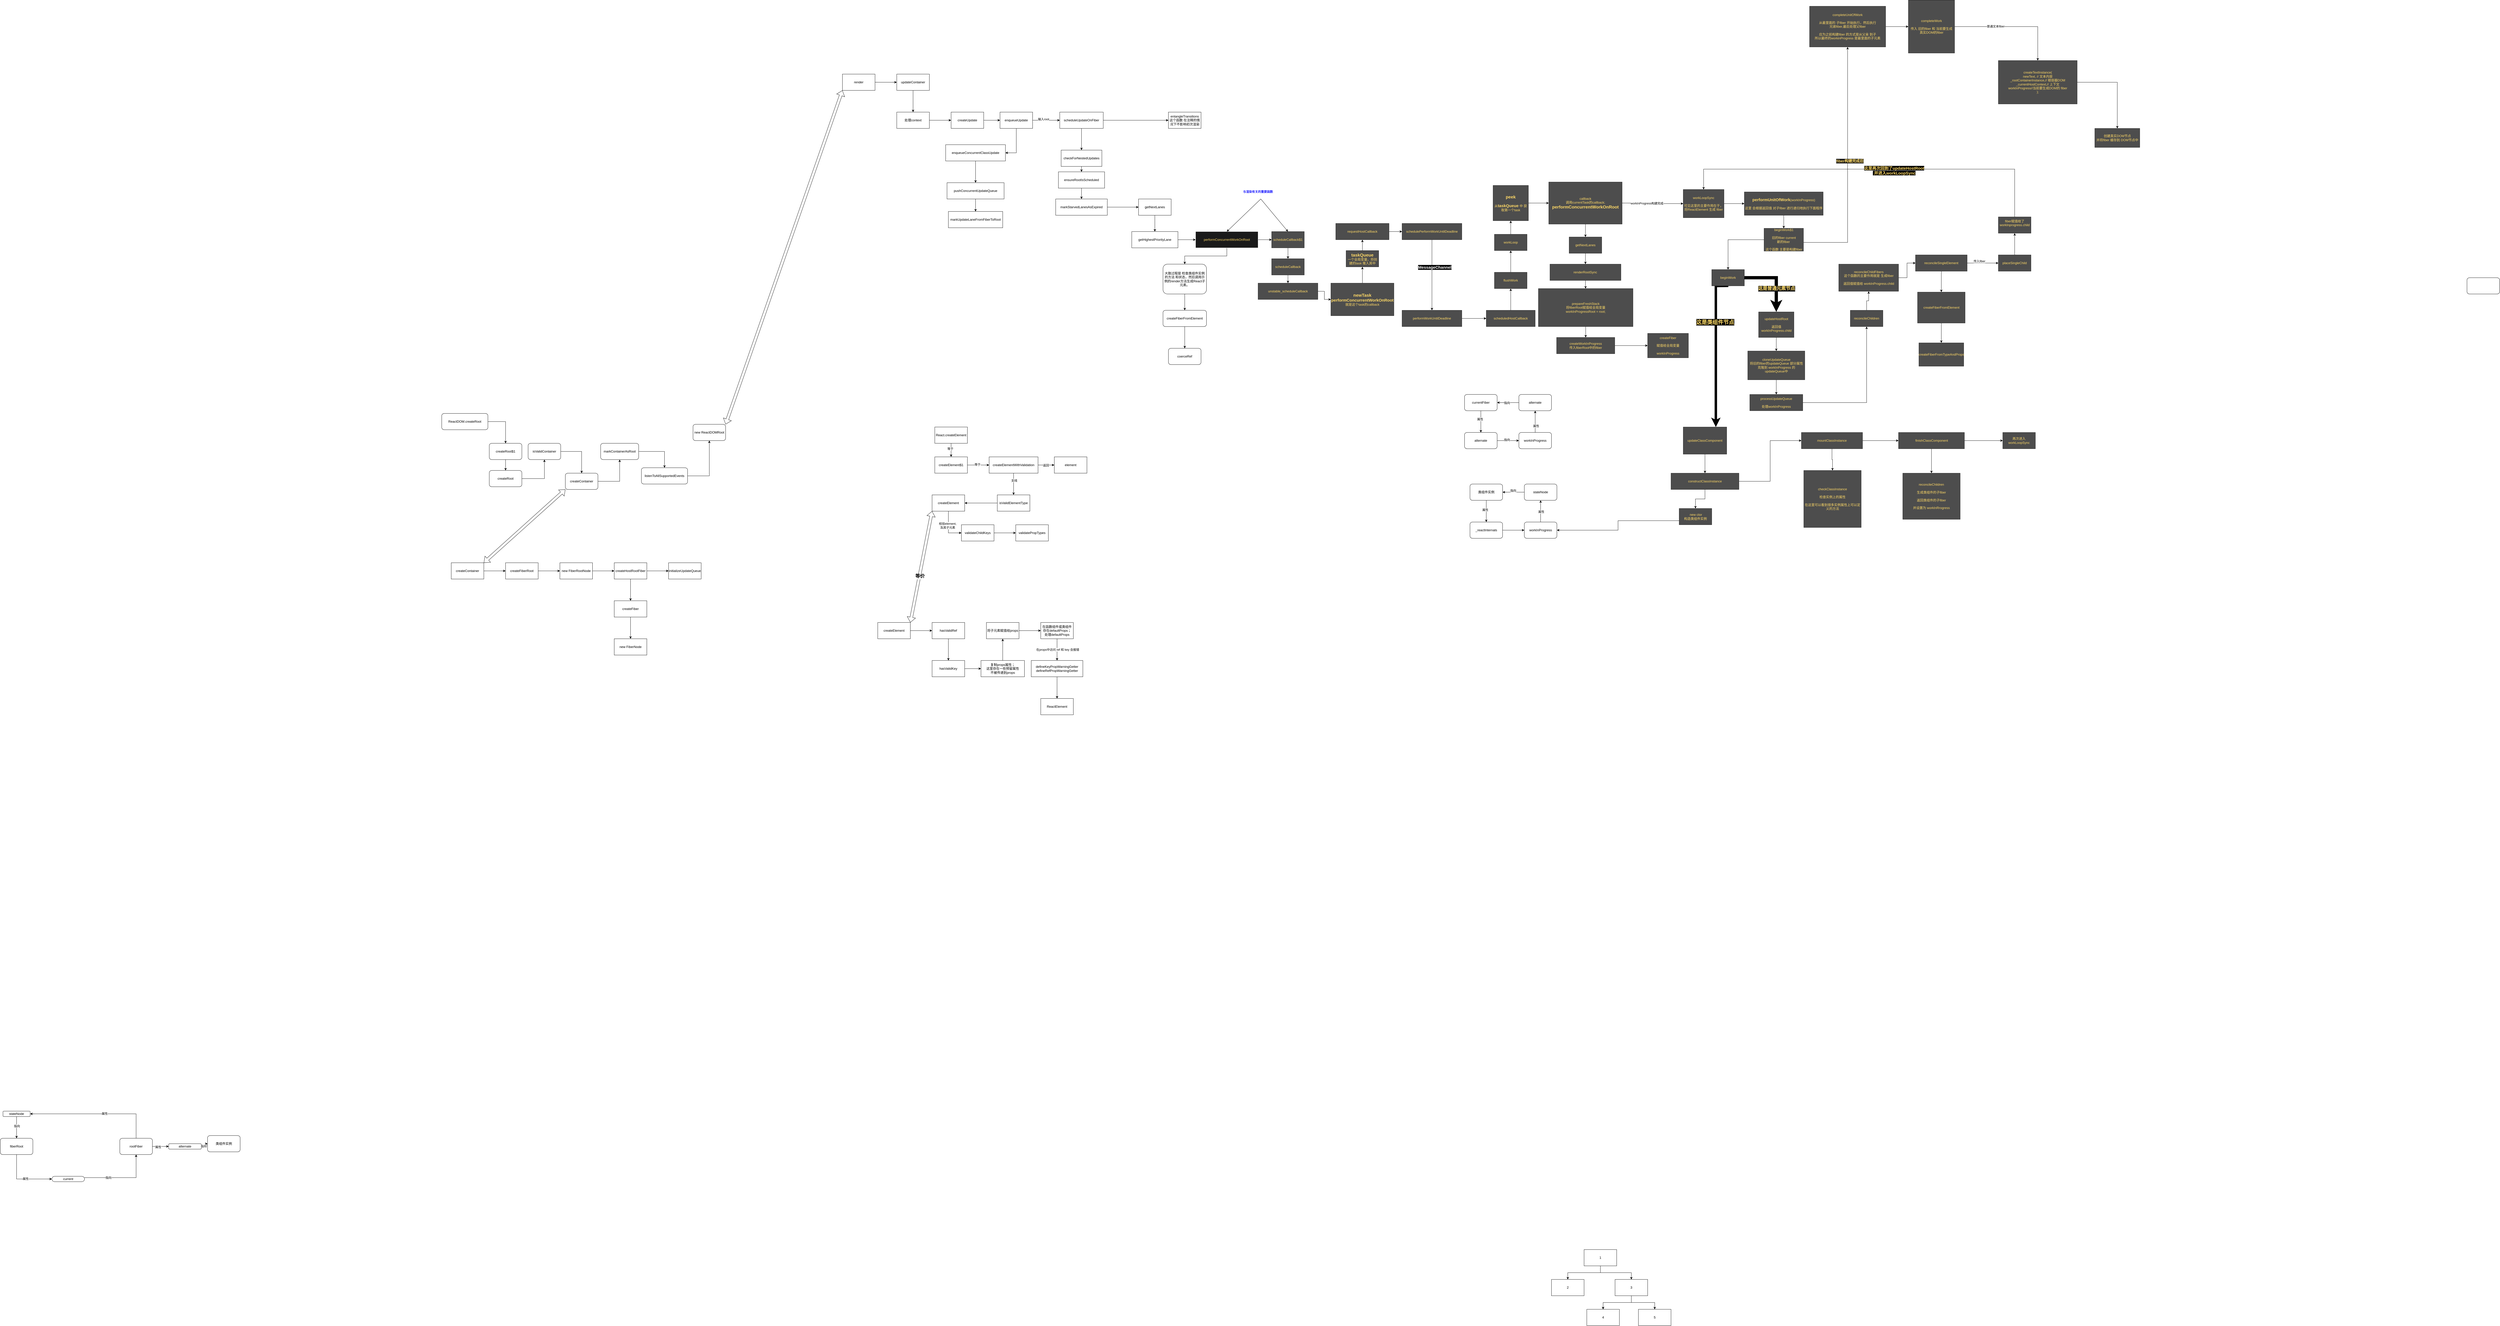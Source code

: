 <mxfile version="22.1.0" type="github">
  <diagram name="第 1 页" id="xeJmlxO25Xf8dSQei4Fb">
    <mxGraphModel dx="2977" dy="3121" grid="1" gridSize="10" guides="1" tooltips="1" connect="1" arrows="1" fold="1" page="1" pageScale="1" pageWidth="827" pageHeight="1169" math="0" shadow="0">
      <root>
        <mxCell id="0" />
        <mxCell id="1" parent="0" />
        <mxCell id="4xeZhX04d-pqdOSUnxgM-3" value="" style="edgeStyle=orthogonalEdgeStyle;rounded=0;orthogonalLoop=1;jettySize=auto;html=1;" parent="1" source="4xeZhX04d-pqdOSUnxgM-1" target="4xeZhX04d-pqdOSUnxgM-2" edge="1">
          <mxGeometry relative="1" as="geometry" />
        </mxCell>
        <mxCell id="4xeZhX04d-pqdOSUnxgM-1" value="ReactDOM.createRoot" style="rounded=1;whiteSpace=wrap;html=1;" parent="1" vertex="1">
          <mxGeometry x="35" y="160" width="170" height="60" as="geometry" />
        </mxCell>
        <mxCell id="4xeZhX04d-pqdOSUnxgM-5" value="" style="edgeStyle=orthogonalEdgeStyle;rounded=0;orthogonalLoop=1;jettySize=auto;html=1;" parent="1" source="4xeZhX04d-pqdOSUnxgM-2" target="4xeZhX04d-pqdOSUnxgM-4" edge="1">
          <mxGeometry relative="1" as="geometry" />
        </mxCell>
        <mxCell id="4xeZhX04d-pqdOSUnxgM-2" value="createRoot$1" style="whiteSpace=wrap;html=1;rounded=1;" parent="1" vertex="1">
          <mxGeometry x="210" y="270" width="120" height="60" as="geometry" />
        </mxCell>
        <mxCell id="4xeZhX04d-pqdOSUnxgM-7" value="" style="edgeStyle=orthogonalEdgeStyle;rounded=0;orthogonalLoop=1;jettySize=auto;html=1;" parent="1" source="4xeZhX04d-pqdOSUnxgM-4" target="4xeZhX04d-pqdOSUnxgM-6" edge="1">
          <mxGeometry relative="1" as="geometry" />
        </mxCell>
        <mxCell id="4xeZhX04d-pqdOSUnxgM-4" value="createRoot" style="whiteSpace=wrap;html=1;rounded=1;" parent="1" vertex="1">
          <mxGeometry x="210" y="370" width="120" height="60" as="geometry" />
        </mxCell>
        <mxCell id="4xeZhX04d-pqdOSUnxgM-9" value="" style="edgeStyle=orthogonalEdgeStyle;rounded=0;orthogonalLoop=1;jettySize=auto;html=1;" parent="1" source="4xeZhX04d-pqdOSUnxgM-6" target="4xeZhX04d-pqdOSUnxgM-8" edge="1">
          <mxGeometry relative="1" as="geometry" />
        </mxCell>
        <mxCell id="4xeZhX04d-pqdOSUnxgM-6" value="isValidContainer" style="whiteSpace=wrap;html=1;rounded=1;" parent="1" vertex="1">
          <mxGeometry x="353" y="270" width="120" height="60" as="geometry" />
        </mxCell>
        <mxCell id="4xeZhX04d-pqdOSUnxgM-12" value="" style="edgeStyle=orthogonalEdgeStyle;rounded=0;orthogonalLoop=1;jettySize=auto;html=1;" parent="1" source="4xeZhX04d-pqdOSUnxgM-8" target="4xeZhX04d-pqdOSUnxgM-11" edge="1">
          <mxGeometry relative="1" as="geometry" />
        </mxCell>
        <mxCell id="4xeZhX04d-pqdOSUnxgM-8" value="createContainer" style="whiteSpace=wrap;html=1;rounded=1;" parent="1" vertex="1">
          <mxGeometry x="490" y="380" width="120" height="60" as="geometry" />
        </mxCell>
        <mxCell id="4xeZhX04d-pqdOSUnxgM-14" value="" style="edgeStyle=orthogonalEdgeStyle;rounded=0;orthogonalLoop=1;jettySize=auto;html=1;" parent="1" source="4xeZhX04d-pqdOSUnxgM-11" target="4xeZhX04d-pqdOSUnxgM-13" edge="1">
          <mxGeometry relative="1" as="geometry" />
        </mxCell>
        <mxCell id="4xeZhX04d-pqdOSUnxgM-11" value="markContainerAsRoot" style="whiteSpace=wrap;html=1;rounded=1;" parent="1" vertex="1">
          <mxGeometry x="620" y="270" width="140" height="60" as="geometry" />
        </mxCell>
        <mxCell id="4xeZhX04d-pqdOSUnxgM-16" value="" style="edgeStyle=orthogonalEdgeStyle;rounded=0;orthogonalLoop=1;jettySize=auto;html=1;" parent="1" source="4xeZhX04d-pqdOSUnxgM-13" target="4xeZhX04d-pqdOSUnxgM-15" edge="1">
          <mxGeometry relative="1" as="geometry" />
        </mxCell>
        <mxCell id="4xeZhX04d-pqdOSUnxgM-13" value="listenToAllSupportedEvents" style="whiteSpace=wrap;html=1;rounded=1;" parent="1" vertex="1">
          <mxGeometry x="770" y="360" width="170" height="60" as="geometry" />
        </mxCell>
        <mxCell id="4xeZhX04d-pqdOSUnxgM-15" value="new ReactDOMRoot" style="whiteSpace=wrap;html=1;rounded=1;" parent="1" vertex="1">
          <mxGeometry x="960" y="200" width="120" height="60" as="geometry" />
        </mxCell>
        <mxCell id="4xeZhX04d-pqdOSUnxgM-22" value="" style="edgeStyle=orthogonalEdgeStyle;rounded=0;orthogonalLoop=1;jettySize=auto;html=1;" parent="1" source="4xeZhX04d-pqdOSUnxgM-19" target="4xeZhX04d-pqdOSUnxgM-21" edge="1">
          <mxGeometry relative="1" as="geometry" />
        </mxCell>
        <mxCell id="4xeZhX04d-pqdOSUnxgM-19" value="createContainer" style="rounded=0;whiteSpace=wrap;html=1;" parent="1" vertex="1">
          <mxGeometry x="70" y="710" width="120" height="60" as="geometry" />
        </mxCell>
        <mxCell id="4xeZhX04d-pqdOSUnxgM-20" value="" style="shape=flexArrow;endArrow=classic;startArrow=classic;html=1;rounded=0;exitX=1;exitY=0;exitDx=0;exitDy=0;entryX=0;entryY=1;entryDx=0;entryDy=0;" parent="1" source="4xeZhX04d-pqdOSUnxgM-19" target="4xeZhX04d-pqdOSUnxgM-8" edge="1">
          <mxGeometry width="100" height="100" relative="1" as="geometry">
            <mxPoint x="253" y="550" as="sourcePoint" />
            <mxPoint x="353" y="450" as="targetPoint" />
          </mxGeometry>
        </mxCell>
        <mxCell id="4xeZhX04d-pqdOSUnxgM-24" value="" style="edgeStyle=orthogonalEdgeStyle;rounded=0;orthogonalLoop=1;jettySize=auto;html=1;" parent="1" source="4xeZhX04d-pqdOSUnxgM-21" target="4xeZhX04d-pqdOSUnxgM-23" edge="1">
          <mxGeometry relative="1" as="geometry" />
        </mxCell>
        <mxCell id="4xeZhX04d-pqdOSUnxgM-21" value="createFiberRoot" style="whiteSpace=wrap;html=1;rounded=0;" parent="1" vertex="1">
          <mxGeometry x="270" y="710" width="120" height="60" as="geometry" />
        </mxCell>
        <mxCell id="4xeZhX04d-pqdOSUnxgM-26" value="" style="edgeStyle=orthogonalEdgeStyle;rounded=0;orthogonalLoop=1;jettySize=auto;html=1;" parent="1" source="4xeZhX04d-pqdOSUnxgM-23" target="4xeZhX04d-pqdOSUnxgM-25" edge="1">
          <mxGeometry relative="1" as="geometry" />
        </mxCell>
        <mxCell id="4xeZhX04d-pqdOSUnxgM-23" value="new FiberRootNode" style="whiteSpace=wrap;html=1;rounded=0;" parent="1" vertex="1">
          <mxGeometry x="470" y="710" width="120" height="60" as="geometry" />
        </mxCell>
        <mxCell id="4xeZhX04d-pqdOSUnxgM-28" value="" style="edgeStyle=orthogonalEdgeStyle;rounded=0;orthogonalLoop=1;jettySize=auto;html=1;" parent="1" source="4xeZhX04d-pqdOSUnxgM-25" target="4xeZhX04d-pqdOSUnxgM-27" edge="1">
          <mxGeometry relative="1" as="geometry" />
        </mxCell>
        <mxCell id="4xeZhX04d-pqdOSUnxgM-32" value="" style="edgeStyle=orthogonalEdgeStyle;rounded=0;orthogonalLoop=1;jettySize=auto;html=1;" parent="1" source="4xeZhX04d-pqdOSUnxgM-25" target="4xeZhX04d-pqdOSUnxgM-31" edge="1">
          <mxGeometry relative="1" as="geometry" />
        </mxCell>
        <mxCell id="4xeZhX04d-pqdOSUnxgM-25" value="createHostRootFiber" style="whiteSpace=wrap;html=1;rounded=0;" parent="1" vertex="1">
          <mxGeometry x="670" y="710" width="120" height="60" as="geometry" />
        </mxCell>
        <mxCell id="4xeZhX04d-pqdOSUnxgM-27" value="initializeUpdateQueue" style="whiteSpace=wrap;html=1;rounded=0;" parent="1" vertex="1">
          <mxGeometry x="870" y="710" width="120" height="60" as="geometry" />
        </mxCell>
        <mxCell id="4xeZhX04d-pqdOSUnxgM-34" value="" style="edgeStyle=orthogonalEdgeStyle;rounded=0;orthogonalLoop=1;jettySize=auto;html=1;" parent="1" source="4xeZhX04d-pqdOSUnxgM-31" target="4xeZhX04d-pqdOSUnxgM-33" edge="1">
          <mxGeometry relative="1" as="geometry" />
        </mxCell>
        <mxCell id="4xeZhX04d-pqdOSUnxgM-31" value="createFiber" style="whiteSpace=wrap;html=1;rounded=0;" parent="1" vertex="1">
          <mxGeometry x="670" y="850" width="120" height="60" as="geometry" />
        </mxCell>
        <mxCell id="4xeZhX04d-pqdOSUnxgM-33" value="new FiberNode" style="whiteSpace=wrap;html=1;rounded=0;" parent="1" vertex="1">
          <mxGeometry x="670" y="990" width="120" height="60" as="geometry" />
        </mxCell>
        <mxCell id="4BpbkwGS_xz4CbqGkM0T-9" style="edgeStyle=orthogonalEdgeStyle;rounded=0;orthogonalLoop=1;jettySize=auto;html=1;exitX=0.5;exitY=1;exitDx=0;exitDy=0;entryX=0;entryY=0.5;entryDx=0;entryDy=0;" parent="1" source="4BpbkwGS_xz4CbqGkM0T-1" target="4BpbkwGS_xz4CbqGkM0T-2" edge="1">
          <mxGeometry relative="1" as="geometry" />
        </mxCell>
        <mxCell id="4BpbkwGS_xz4CbqGkM0T-13" value="属性" style="edgeLabel;html=1;align=center;verticalAlign=middle;resizable=0;points=[];" parent="4BpbkwGS_xz4CbqGkM0T-9" vertex="1" connectable="0">
          <mxGeometry x="0.118" y="1" relative="1" as="geometry">
            <mxPoint as="offset" />
          </mxGeometry>
        </mxCell>
        <mxCell id="4BpbkwGS_xz4CbqGkM0T-1" value="fiberRoot" style="rounded=1;whiteSpace=wrap;html=1;" parent="1" vertex="1">
          <mxGeometry x="-1590" y="2830" width="120" height="60" as="geometry" />
        </mxCell>
        <mxCell id="4BpbkwGS_xz4CbqGkM0T-10" style="edgeStyle=orthogonalEdgeStyle;rounded=0;orthogonalLoop=1;jettySize=auto;html=1;exitX=1;exitY=0.25;exitDx=0;exitDy=0;entryX=0.5;entryY=1;entryDx=0;entryDy=0;" parent="1" source="4BpbkwGS_xz4CbqGkM0T-2" target="4BpbkwGS_xz4CbqGkM0T-4" edge="1">
          <mxGeometry relative="1" as="geometry" />
        </mxCell>
        <mxCell id="4BpbkwGS_xz4CbqGkM0T-14" value="指向" style="edgeLabel;html=1;align=center;verticalAlign=middle;resizable=0;points=[];" parent="4BpbkwGS_xz4CbqGkM0T-10" vertex="1" connectable="0">
          <mxGeometry x="-0.36" relative="1" as="geometry">
            <mxPoint as="offset" />
          </mxGeometry>
        </mxCell>
        <mxCell id="4BpbkwGS_xz4CbqGkM0T-2" value="current" style="whiteSpace=wrap;html=1;rounded=1;arcSize=50;" parent="1" vertex="1">
          <mxGeometry x="-1400" y="2970" width="120" height="20" as="geometry" />
        </mxCell>
        <mxCell id="4BpbkwGS_xz4CbqGkM0T-7" style="edgeStyle=orthogonalEdgeStyle;rounded=0;orthogonalLoop=1;jettySize=auto;html=1;exitX=0.5;exitY=0;exitDx=0;exitDy=0;entryX=1;entryY=0.5;entryDx=0;entryDy=0;" parent="1" source="4BpbkwGS_xz4CbqGkM0T-4" target="4BpbkwGS_xz4CbqGkM0T-5" edge="1">
          <mxGeometry relative="1" as="geometry" />
        </mxCell>
        <mxCell id="4BpbkwGS_xz4CbqGkM0T-12" value="属性" style="edgeLabel;html=1;align=center;verticalAlign=middle;resizable=0;points=[];" parent="4BpbkwGS_xz4CbqGkM0T-7" vertex="1" connectable="0">
          <mxGeometry x="-0.142" y="-1" relative="1" as="geometry">
            <mxPoint as="offset" />
          </mxGeometry>
        </mxCell>
        <mxCell id="4BpbkwGS_xz4CbqGkM0T-17" value="" style="edgeStyle=orthogonalEdgeStyle;rounded=0;orthogonalLoop=1;jettySize=auto;html=1;" parent="1" source="4BpbkwGS_xz4CbqGkM0T-4" target="4BpbkwGS_xz4CbqGkM0T-16" edge="1">
          <mxGeometry relative="1" as="geometry" />
        </mxCell>
        <mxCell id="4BpbkwGS_xz4CbqGkM0T-18" value="属性" style="edgeLabel;html=1;align=center;verticalAlign=middle;resizable=0;points=[];" parent="4BpbkwGS_xz4CbqGkM0T-17" vertex="1" connectable="0">
          <mxGeometry x="-0.3" y="-2" relative="1" as="geometry">
            <mxPoint as="offset" />
          </mxGeometry>
        </mxCell>
        <mxCell id="4BpbkwGS_xz4CbqGkM0T-4" value="rootFiber" style="rounded=1;whiteSpace=wrap;html=1;" parent="1" vertex="1">
          <mxGeometry x="-1150" y="2830" width="120" height="60" as="geometry" />
        </mxCell>
        <mxCell id="4BpbkwGS_xz4CbqGkM0T-11" style="edgeStyle=orthogonalEdgeStyle;rounded=0;orthogonalLoop=1;jettySize=auto;html=1;exitX=0.5;exitY=1;exitDx=0;exitDy=0;entryX=0.5;entryY=0;entryDx=0;entryDy=0;" parent="1" source="4BpbkwGS_xz4CbqGkM0T-5" target="4BpbkwGS_xz4CbqGkM0T-1" edge="1">
          <mxGeometry relative="1" as="geometry" />
        </mxCell>
        <mxCell id="4BpbkwGS_xz4CbqGkM0T-15" value="指向" style="edgeLabel;html=1;align=center;verticalAlign=middle;resizable=0;points=[];" parent="4BpbkwGS_xz4CbqGkM0T-11" vertex="1" connectable="0">
          <mxGeometry x="-0.133" y="1" relative="1" as="geometry">
            <mxPoint as="offset" />
          </mxGeometry>
        </mxCell>
        <mxCell id="4BpbkwGS_xz4CbqGkM0T-5" value="stateNode" style="whiteSpace=wrap;html=1;rounded=1;" parent="1" vertex="1">
          <mxGeometry x="-1580" y="2730" width="100" height="20" as="geometry" />
        </mxCell>
        <mxCell id="Sxzqt3OgCZOHTu_b6IyV-16" value="" style="edgeStyle=orthogonalEdgeStyle;rounded=0;orthogonalLoop=1;jettySize=auto;html=1;" parent="1" source="4BpbkwGS_xz4CbqGkM0T-16" target="Sxzqt3OgCZOHTu_b6IyV-15" edge="1">
          <mxGeometry relative="1" as="geometry" />
        </mxCell>
        <mxCell id="Sxzqt3OgCZOHTu_b6IyV-17" value="指向" style="edgeLabel;html=1;align=center;verticalAlign=middle;resizable=0;points=[];" parent="Sxzqt3OgCZOHTu_b6IyV-16" vertex="1" connectable="0">
          <mxGeometry x="-0.518" y="1" relative="1" as="geometry">
            <mxPoint as="offset" />
          </mxGeometry>
        </mxCell>
        <mxCell id="4BpbkwGS_xz4CbqGkM0T-16" value="alternate" style="whiteSpace=wrap;html=1;rounded=1;" parent="1" vertex="1">
          <mxGeometry x="-970" y="2850" width="120" height="20" as="geometry" />
        </mxCell>
        <mxCell id="4BpbkwGS_xz4CbqGkM0T-21" value="" style="edgeStyle=orthogonalEdgeStyle;rounded=0;orthogonalLoop=1;jettySize=auto;html=1;" parent="1" source="4BpbkwGS_xz4CbqGkM0T-19" target="4BpbkwGS_xz4CbqGkM0T-20" edge="1">
          <mxGeometry relative="1" as="geometry" />
        </mxCell>
        <mxCell id="4BpbkwGS_xz4CbqGkM0T-22" value="等于" style="edgeLabel;html=1;align=center;verticalAlign=middle;resizable=0;points=[];" parent="4BpbkwGS_xz4CbqGkM0T-21" vertex="1" connectable="0">
          <mxGeometry x="-0.197" y="-3" relative="1" as="geometry">
            <mxPoint as="offset" />
          </mxGeometry>
        </mxCell>
        <mxCell id="4BpbkwGS_xz4CbqGkM0T-19" value="React.createElement" style="rounded=0;whiteSpace=wrap;html=1;" parent="1" vertex="1">
          <mxGeometry x="1850" y="210" width="120" height="60" as="geometry" />
        </mxCell>
        <mxCell id="4BpbkwGS_xz4CbqGkM0T-24" value="" style="edgeStyle=orthogonalEdgeStyle;rounded=0;orthogonalLoop=1;jettySize=auto;html=1;" parent="1" source="4BpbkwGS_xz4CbqGkM0T-20" target="4BpbkwGS_xz4CbqGkM0T-23" edge="1">
          <mxGeometry relative="1" as="geometry" />
        </mxCell>
        <mxCell id="4BpbkwGS_xz4CbqGkM0T-25" value="等于" style="edgeLabel;html=1;align=center;verticalAlign=middle;resizable=0;points=[];" parent="4BpbkwGS_xz4CbqGkM0T-24" vertex="1" connectable="0">
          <mxGeometry x="-0.087" y="2" relative="1" as="geometry">
            <mxPoint as="offset" />
          </mxGeometry>
        </mxCell>
        <mxCell id="4BpbkwGS_xz4CbqGkM0T-20" value="createElement$1" style="whiteSpace=wrap;html=1;rounded=0;" parent="1" vertex="1">
          <mxGeometry x="1850" y="320" width="120" height="60" as="geometry" />
        </mxCell>
        <mxCell id="4BpbkwGS_xz4CbqGkM0T-27" value="" style="edgeStyle=orthogonalEdgeStyle;rounded=0;orthogonalLoop=1;jettySize=auto;html=1;" parent="1" source="4BpbkwGS_xz4CbqGkM0T-23" target="4BpbkwGS_xz4CbqGkM0T-26" edge="1">
          <mxGeometry relative="1" as="geometry" />
        </mxCell>
        <mxCell id="4BpbkwGS_xz4CbqGkM0T-28" value="返回" style="edgeLabel;html=1;align=center;verticalAlign=middle;resizable=0;points=[];" parent="4BpbkwGS_xz4CbqGkM0T-27" vertex="1" connectable="0">
          <mxGeometry x="-0.058" y="-1" relative="1" as="geometry">
            <mxPoint as="offset" />
          </mxGeometry>
        </mxCell>
        <mxCell id="4BpbkwGS_xz4CbqGkM0T-30" value="" style="edgeStyle=orthogonalEdgeStyle;rounded=0;orthogonalLoop=1;jettySize=auto;html=1;" parent="1" source="4BpbkwGS_xz4CbqGkM0T-23" target="4BpbkwGS_xz4CbqGkM0T-29" edge="1">
          <mxGeometry relative="1" as="geometry" />
        </mxCell>
        <mxCell id="4BpbkwGS_xz4CbqGkM0T-31" value="支线" style="edgeLabel;html=1;align=center;verticalAlign=middle;resizable=0;points=[];" parent="4BpbkwGS_xz4CbqGkM0T-30" vertex="1" connectable="0">
          <mxGeometry x="-0.307" y="2" relative="1" as="geometry">
            <mxPoint y="-1" as="offset" />
          </mxGeometry>
        </mxCell>
        <mxCell id="4BpbkwGS_xz4CbqGkM0T-23" value="createElementWithValidation" style="whiteSpace=wrap;html=1;rounded=0;" parent="1" vertex="1">
          <mxGeometry x="2050" y="320" width="180" height="60" as="geometry" />
        </mxCell>
        <mxCell id="4BpbkwGS_xz4CbqGkM0T-26" value="element" style="whiteSpace=wrap;html=1;rounded=0;" parent="1" vertex="1">
          <mxGeometry x="2290" y="320" width="120" height="60" as="geometry" />
        </mxCell>
        <mxCell id="4BpbkwGS_xz4CbqGkM0T-33" value="" style="edgeStyle=orthogonalEdgeStyle;rounded=0;orthogonalLoop=1;jettySize=auto;html=1;" parent="1" source="4BpbkwGS_xz4CbqGkM0T-29" target="4BpbkwGS_xz4CbqGkM0T-32" edge="1">
          <mxGeometry relative="1" as="geometry" />
        </mxCell>
        <mxCell id="4BpbkwGS_xz4CbqGkM0T-29" value="isValidElementType" style="whiteSpace=wrap;html=1;rounded=0;" parent="1" vertex="1">
          <mxGeometry x="2080" y="460" width="120" height="60" as="geometry" />
        </mxCell>
        <mxCell id="4BpbkwGS_xz4CbqGkM0T-35" value="" style="edgeStyle=orthogonalEdgeStyle;rounded=0;orthogonalLoop=1;jettySize=auto;html=1;entryX=0;entryY=0.5;entryDx=0;entryDy=0;" parent="1" source="4BpbkwGS_xz4CbqGkM0T-32" target="4BpbkwGS_xz4CbqGkM0T-34" edge="1">
          <mxGeometry relative="1" as="geometry" />
        </mxCell>
        <mxCell id="4BpbkwGS_xz4CbqGkM0T-38" value="&lt;div&gt;校验element,&lt;/div&gt;&lt;div&gt;及其子元素&lt;/div&gt;" style="edgeLabel;html=1;align=center;verticalAlign=middle;resizable=0;points=[];" parent="4BpbkwGS_xz4CbqGkM0T-35" vertex="1" connectable="0">
          <mxGeometry x="-0.162" y="-3" relative="1" as="geometry">
            <mxPoint y="-1" as="offset" />
          </mxGeometry>
        </mxCell>
        <mxCell id="4BpbkwGS_xz4CbqGkM0T-32" value="createElement" style="whiteSpace=wrap;html=1;rounded=0;" parent="1" vertex="1">
          <mxGeometry x="1840" y="460" width="120" height="60" as="geometry" />
        </mxCell>
        <mxCell id="4BpbkwGS_xz4CbqGkM0T-37" value="" style="edgeStyle=orthogonalEdgeStyle;rounded=0;orthogonalLoop=1;jettySize=auto;html=1;" parent="1" source="4BpbkwGS_xz4CbqGkM0T-34" target="4BpbkwGS_xz4CbqGkM0T-36" edge="1">
          <mxGeometry relative="1" as="geometry" />
        </mxCell>
        <mxCell id="4BpbkwGS_xz4CbqGkM0T-34" value="validateChildKeys" style="whiteSpace=wrap;html=1;rounded=0;" parent="1" vertex="1">
          <mxGeometry x="1948" y="570" width="120" height="60" as="geometry" />
        </mxCell>
        <mxCell id="4BpbkwGS_xz4CbqGkM0T-36" value="validatePropTypes" style="whiteSpace=wrap;html=1;rounded=0;" parent="1" vertex="1">
          <mxGeometry x="2148" y="570" width="120" height="60" as="geometry" />
        </mxCell>
        <mxCell id="4BpbkwGS_xz4CbqGkM0T-43" value="" style="edgeStyle=orthogonalEdgeStyle;rounded=0;orthogonalLoop=1;jettySize=auto;html=1;" parent="1" source="4BpbkwGS_xz4CbqGkM0T-39" target="4BpbkwGS_xz4CbqGkM0T-42" edge="1">
          <mxGeometry relative="1" as="geometry" />
        </mxCell>
        <mxCell id="4BpbkwGS_xz4CbqGkM0T-39" value="createElement" style="whiteSpace=wrap;html=1;rounded=0;" parent="1" vertex="1">
          <mxGeometry x="1640" y="930" width="120" height="60" as="geometry" />
        </mxCell>
        <mxCell id="4BpbkwGS_xz4CbqGkM0T-40" value="" style="shape=flexArrow;endArrow=classic;startArrow=classic;html=1;rounded=0;entryX=0;entryY=1;entryDx=0;entryDy=0;exitX=1;exitY=0;exitDx=0;exitDy=0;" parent="1" source="4BpbkwGS_xz4CbqGkM0T-39" target="4BpbkwGS_xz4CbqGkM0T-32" edge="1">
          <mxGeometry width="100" height="100" relative="1" as="geometry">
            <mxPoint x="1650" y="700" as="sourcePoint" />
            <mxPoint x="1750" y="600" as="targetPoint" />
          </mxGeometry>
        </mxCell>
        <mxCell id="4BpbkwGS_xz4CbqGkM0T-41" value="&lt;b&gt;&lt;font style=&quot;font-size: 17px;&quot;&gt;等价&lt;/font&gt;&lt;/b&gt;" style="edgeLabel;html=1;align=center;verticalAlign=middle;resizable=0;points=[];" parent="4BpbkwGS_xz4CbqGkM0T-40" vertex="1" connectable="0">
          <mxGeometry x="-0.166" y="-1" relative="1" as="geometry">
            <mxPoint as="offset" />
          </mxGeometry>
        </mxCell>
        <mxCell id="4BpbkwGS_xz4CbqGkM0T-45" value="" style="edgeStyle=orthogonalEdgeStyle;rounded=0;orthogonalLoop=1;jettySize=auto;html=1;" parent="1" source="4BpbkwGS_xz4CbqGkM0T-42" target="4BpbkwGS_xz4CbqGkM0T-44" edge="1">
          <mxGeometry relative="1" as="geometry" />
        </mxCell>
        <mxCell id="4BpbkwGS_xz4CbqGkM0T-42" value="hasValidRef" style="whiteSpace=wrap;html=1;rounded=0;" parent="1" vertex="1">
          <mxGeometry x="1840" y="930" width="120" height="60" as="geometry" />
        </mxCell>
        <mxCell id="4BpbkwGS_xz4CbqGkM0T-47" value="" style="edgeStyle=orthogonalEdgeStyle;rounded=0;orthogonalLoop=1;jettySize=auto;html=1;" parent="1" source="4BpbkwGS_xz4CbqGkM0T-44" target="4BpbkwGS_xz4CbqGkM0T-46" edge="1">
          <mxGeometry relative="1" as="geometry" />
        </mxCell>
        <mxCell id="4BpbkwGS_xz4CbqGkM0T-44" value="hasValidKey" style="whiteSpace=wrap;html=1;rounded=0;" parent="1" vertex="1">
          <mxGeometry x="1840" y="1070" width="120" height="60" as="geometry" />
        </mxCell>
        <mxCell id="4BpbkwGS_xz4CbqGkM0T-49" value="" style="edgeStyle=orthogonalEdgeStyle;rounded=0;orthogonalLoop=1;jettySize=auto;html=1;" parent="1" source="4BpbkwGS_xz4CbqGkM0T-46" target="4BpbkwGS_xz4CbqGkM0T-48" edge="1">
          <mxGeometry relative="1" as="geometry" />
        </mxCell>
        <mxCell id="4BpbkwGS_xz4CbqGkM0T-46" value="复制props属性；&lt;br&gt;这里存在一些预留属性&lt;br&gt;不被传递到props" style="whiteSpace=wrap;html=1;rounded=0;" parent="1" vertex="1">
          <mxGeometry x="2020" y="1070" width="160" height="60" as="geometry" />
        </mxCell>
        <mxCell id="4BpbkwGS_xz4CbqGkM0T-51" value="" style="edgeStyle=orthogonalEdgeStyle;rounded=0;orthogonalLoop=1;jettySize=auto;html=1;" parent="1" source="4BpbkwGS_xz4CbqGkM0T-48" target="4BpbkwGS_xz4CbqGkM0T-50" edge="1">
          <mxGeometry relative="1" as="geometry" />
        </mxCell>
        <mxCell id="4BpbkwGS_xz4CbqGkM0T-48" value="将子元素赋值给props" style="whiteSpace=wrap;html=1;rounded=0;" parent="1" vertex="1">
          <mxGeometry x="2040" y="930" width="120" height="60" as="geometry" />
        </mxCell>
        <mxCell id="4BpbkwGS_xz4CbqGkM0T-53" value="" style="edgeStyle=orthogonalEdgeStyle;rounded=0;orthogonalLoop=1;jettySize=auto;html=1;" parent="1" source="4BpbkwGS_xz4CbqGkM0T-50" target="4BpbkwGS_xz4CbqGkM0T-52" edge="1">
          <mxGeometry relative="1" as="geometry" />
        </mxCell>
        <mxCell id="4BpbkwGS_xz4CbqGkM0T-55" value="在props中访问 ref 和 key 会报错" style="edgeLabel;html=1;align=center;verticalAlign=middle;resizable=0;points=[];" parent="4BpbkwGS_xz4CbqGkM0T-53" vertex="1" connectable="0">
          <mxGeometry x="-0.008" y="2" relative="1" as="geometry">
            <mxPoint as="offset" />
          </mxGeometry>
        </mxCell>
        <mxCell id="4BpbkwGS_xz4CbqGkM0T-50" value="在函数组件或类组件&lt;br&gt;存在defaultProps；&lt;br&gt;处理defaultProps" style="whiteSpace=wrap;html=1;rounded=0;" parent="1" vertex="1">
          <mxGeometry x="2240" y="930" width="120" height="60" as="geometry" />
        </mxCell>
        <mxCell id="4BpbkwGS_xz4CbqGkM0T-57" value="" style="edgeStyle=orthogonalEdgeStyle;rounded=0;orthogonalLoop=1;jettySize=auto;html=1;" parent="1" source="4BpbkwGS_xz4CbqGkM0T-52" target="4BpbkwGS_xz4CbqGkM0T-56" edge="1">
          <mxGeometry relative="1" as="geometry" />
        </mxCell>
        <mxCell id="4BpbkwGS_xz4CbqGkM0T-52" value="defineKeyPropWarningGetter&lt;br&gt;defineRefPropWarningGetter" style="whiteSpace=wrap;html=1;rounded=0;" parent="1" vertex="1">
          <mxGeometry x="2205" y="1070" width="190" height="60" as="geometry" />
        </mxCell>
        <mxCell id="4BpbkwGS_xz4CbqGkM0T-56" value="ReactElement" style="whiteSpace=wrap;html=1;rounded=0;" parent="1" vertex="1">
          <mxGeometry x="2240" y="1210" width="120" height="60" as="geometry" />
        </mxCell>
        <mxCell id="h-iX1Kgf-Yki13LX6SZM-4" value="" style="edgeStyle=orthogonalEdgeStyle;rounded=0;orthogonalLoop=1;jettySize=auto;html=1;" parent="1" source="h-iX1Kgf-Yki13LX6SZM-1" target="h-iX1Kgf-Yki13LX6SZM-3" edge="1">
          <mxGeometry relative="1" as="geometry" />
        </mxCell>
        <mxCell id="h-iX1Kgf-Yki13LX6SZM-1" value="render" style="rounded=0;whiteSpace=wrap;html=1;" parent="1" vertex="1">
          <mxGeometry x="1510" y="-1090" width="120" height="60" as="geometry" />
        </mxCell>
        <mxCell id="h-iX1Kgf-Yki13LX6SZM-2" value="" style="shape=flexArrow;endArrow=classic;startArrow=classic;html=1;rounded=0;entryX=0;entryY=1;entryDx=0;entryDy=0;exitX=1;exitY=0;exitDx=0;exitDy=0;" parent="1" source="4xeZhX04d-pqdOSUnxgM-15" target="h-iX1Kgf-Yki13LX6SZM-1" edge="1">
          <mxGeometry width="100" height="100" relative="1" as="geometry">
            <mxPoint x="1141" y="130" as="sourcePoint" />
            <mxPoint x="1241" y="30" as="targetPoint" />
          </mxGeometry>
        </mxCell>
        <mxCell id="h-iX1Kgf-Yki13LX6SZM-6" value="" style="edgeStyle=orthogonalEdgeStyle;rounded=0;orthogonalLoop=1;jettySize=auto;html=1;" parent="1" source="h-iX1Kgf-Yki13LX6SZM-3" target="h-iX1Kgf-Yki13LX6SZM-5" edge="1">
          <mxGeometry relative="1" as="geometry" />
        </mxCell>
        <mxCell id="h-iX1Kgf-Yki13LX6SZM-3" value="updateContainer" style="whiteSpace=wrap;html=1;rounded=0;" parent="1" vertex="1">
          <mxGeometry x="1710" y="-1090" width="120" height="60" as="geometry" />
        </mxCell>
        <mxCell id="h-iX1Kgf-Yki13LX6SZM-8" value="" style="edgeStyle=orthogonalEdgeStyle;rounded=0;orthogonalLoop=1;jettySize=auto;html=1;" parent="1" source="h-iX1Kgf-Yki13LX6SZM-5" target="h-iX1Kgf-Yki13LX6SZM-7" edge="1">
          <mxGeometry relative="1" as="geometry" />
        </mxCell>
        <mxCell id="h-iX1Kgf-Yki13LX6SZM-5" value="处理context" style="whiteSpace=wrap;html=1;rounded=0;" parent="1" vertex="1">
          <mxGeometry x="1710" y="-950" width="120" height="60" as="geometry" />
        </mxCell>
        <mxCell id="h-iX1Kgf-Yki13LX6SZM-10" value="" style="edgeStyle=orthogonalEdgeStyle;rounded=0;orthogonalLoop=1;jettySize=auto;html=1;" parent="1" source="h-iX1Kgf-Yki13LX6SZM-7" target="h-iX1Kgf-Yki13LX6SZM-9" edge="1">
          <mxGeometry relative="1" as="geometry" />
        </mxCell>
        <mxCell id="h-iX1Kgf-Yki13LX6SZM-7" value="createUpdate" style="whiteSpace=wrap;html=1;rounded=0;" parent="1" vertex="1">
          <mxGeometry x="1910" y="-950" width="120" height="60" as="geometry" />
        </mxCell>
        <mxCell id="h-iX1Kgf-Yki13LX6SZM-12" value="" style="edgeStyle=orthogonalEdgeStyle;rounded=0;orthogonalLoop=1;jettySize=auto;html=1;" parent="1" source="h-iX1Kgf-Yki13LX6SZM-9" target="h-iX1Kgf-Yki13LX6SZM-11" edge="1">
          <mxGeometry relative="1" as="geometry" />
        </mxCell>
        <mxCell id="h-iX1Kgf-Yki13LX6SZM-21" value="输入root" style="edgeLabel;html=1;align=center;verticalAlign=middle;resizable=0;points=[];" parent="h-iX1Kgf-Yki13LX6SZM-12" vertex="1" connectable="0">
          <mxGeometry x="-0.214" y="4" relative="1" as="geometry">
            <mxPoint as="offset" />
          </mxGeometry>
        </mxCell>
        <mxCell id="h-iX1Kgf-Yki13LX6SZM-16" value="" style="edgeStyle=orthogonalEdgeStyle;rounded=0;orthogonalLoop=1;jettySize=auto;html=1;entryX=1;entryY=0.5;entryDx=0;entryDy=0;" parent="1" source="h-iX1Kgf-Yki13LX6SZM-9" target="h-iX1Kgf-Yki13LX6SZM-15" edge="1">
          <mxGeometry relative="1" as="geometry" />
        </mxCell>
        <mxCell id="h-iX1Kgf-Yki13LX6SZM-9" value="enqueueUpdate" style="whiteSpace=wrap;html=1;rounded=0;" parent="1" vertex="1">
          <mxGeometry x="2090" y="-950" width="120" height="60" as="geometry" />
        </mxCell>
        <mxCell id="h-iX1Kgf-Yki13LX6SZM-14" value="" style="edgeStyle=orthogonalEdgeStyle;rounded=0;orthogonalLoop=1;jettySize=auto;html=1;" parent="1" source="h-iX1Kgf-Yki13LX6SZM-11" target="h-iX1Kgf-Yki13LX6SZM-13" edge="1">
          <mxGeometry relative="1" as="geometry" />
        </mxCell>
        <mxCell id="h-iX1Kgf-Yki13LX6SZM-23" value="" style="edgeStyle=orthogonalEdgeStyle;rounded=0;orthogonalLoop=1;jettySize=auto;html=1;" parent="1" source="h-iX1Kgf-Yki13LX6SZM-11" target="h-iX1Kgf-Yki13LX6SZM-22" edge="1">
          <mxGeometry relative="1" as="geometry" />
        </mxCell>
        <mxCell id="h-iX1Kgf-Yki13LX6SZM-11" value="scheduleUpdateOnFiber" style="whiteSpace=wrap;html=1;rounded=0;" parent="1" vertex="1">
          <mxGeometry x="2310" y="-950" width="160" height="60" as="geometry" />
        </mxCell>
        <mxCell id="h-iX1Kgf-Yki13LX6SZM-13" value="entangleTransitions&lt;br&gt;这个函数 在注释的情况下不影响初次渲染" style="whiteSpace=wrap;html=1;rounded=0;" parent="1" vertex="1">
          <mxGeometry x="2710" y="-950" width="120" height="60" as="geometry" />
        </mxCell>
        <mxCell id="h-iX1Kgf-Yki13LX6SZM-18" value="" style="edgeStyle=orthogonalEdgeStyle;rounded=0;orthogonalLoop=1;jettySize=auto;html=1;" parent="1" source="h-iX1Kgf-Yki13LX6SZM-15" target="h-iX1Kgf-Yki13LX6SZM-17" edge="1">
          <mxGeometry relative="1" as="geometry" />
        </mxCell>
        <mxCell id="h-iX1Kgf-Yki13LX6SZM-15" value="enqueueConcurrentClassUpdate" style="whiteSpace=wrap;html=1;rounded=0;" parent="1" vertex="1">
          <mxGeometry x="1890" y="-830" width="220" height="60" as="geometry" />
        </mxCell>
        <mxCell id="h-iX1Kgf-Yki13LX6SZM-20" value="" style="edgeStyle=orthogonalEdgeStyle;rounded=0;orthogonalLoop=1;jettySize=auto;html=1;" parent="1" source="h-iX1Kgf-Yki13LX6SZM-17" target="h-iX1Kgf-Yki13LX6SZM-19" edge="1">
          <mxGeometry relative="1" as="geometry" />
        </mxCell>
        <mxCell id="h-iX1Kgf-Yki13LX6SZM-17" value="pushConcurrentUpdateQueue" style="whiteSpace=wrap;html=1;rounded=0;" parent="1" vertex="1">
          <mxGeometry x="1895" y="-690" width="210" height="60" as="geometry" />
        </mxCell>
        <mxCell id="h-iX1Kgf-Yki13LX6SZM-19" value="markUpdateLaneFromFiberToRoot" style="whiteSpace=wrap;html=1;rounded=0;" parent="1" vertex="1">
          <mxGeometry x="1900" y="-584" width="200" height="60" as="geometry" />
        </mxCell>
        <mxCell id="Sxzqt3OgCZOHTu_b6IyV-2" value="" style="edgeStyle=orthogonalEdgeStyle;rounded=0;orthogonalLoop=1;jettySize=auto;html=1;" parent="1" source="h-iX1Kgf-Yki13LX6SZM-22" target="Sxzqt3OgCZOHTu_b6IyV-1" edge="1">
          <mxGeometry relative="1" as="geometry" />
        </mxCell>
        <mxCell id="h-iX1Kgf-Yki13LX6SZM-22" value="checkForNestedUpdates" style="whiteSpace=wrap;html=1;rounded=0;" parent="1" vertex="1">
          <mxGeometry x="2315" y="-810" width="150" height="60" as="geometry" />
        </mxCell>
        <mxCell id="Sxzqt3OgCZOHTu_b6IyV-4" value="" style="edgeStyle=orthogonalEdgeStyle;rounded=0;orthogonalLoop=1;jettySize=auto;html=1;" parent="1" source="Sxzqt3OgCZOHTu_b6IyV-1" target="Sxzqt3OgCZOHTu_b6IyV-3" edge="1">
          <mxGeometry relative="1" as="geometry" />
        </mxCell>
        <mxCell id="Sxzqt3OgCZOHTu_b6IyV-1" value="ensureRootIsScheduled" style="whiteSpace=wrap;html=1;rounded=0;" parent="1" vertex="1">
          <mxGeometry x="2305" y="-730" width="170" height="60" as="geometry" />
        </mxCell>
        <mxCell id="Sxzqt3OgCZOHTu_b6IyV-6" value="" style="edgeStyle=orthogonalEdgeStyle;rounded=0;orthogonalLoop=1;jettySize=auto;html=1;" parent="1" source="Sxzqt3OgCZOHTu_b6IyV-3" target="Sxzqt3OgCZOHTu_b6IyV-5" edge="1">
          <mxGeometry relative="1" as="geometry" />
        </mxCell>
        <mxCell id="Sxzqt3OgCZOHTu_b6IyV-3" value="markStarvedLanesAsExpired" style="whiteSpace=wrap;html=1;rounded=0;" parent="1" vertex="1">
          <mxGeometry x="2295" y="-630" width="190" height="60" as="geometry" />
        </mxCell>
        <mxCell id="Sxzqt3OgCZOHTu_b6IyV-8" value="" style="edgeStyle=orthogonalEdgeStyle;rounded=0;orthogonalLoop=1;jettySize=auto;html=1;" parent="1" source="Sxzqt3OgCZOHTu_b6IyV-5" target="Sxzqt3OgCZOHTu_b6IyV-7" edge="1">
          <mxGeometry relative="1" as="geometry" />
        </mxCell>
        <mxCell id="Sxzqt3OgCZOHTu_b6IyV-5" value="getNextLanes" style="whiteSpace=wrap;html=1;rounded=0;" parent="1" vertex="1">
          <mxGeometry x="2600" y="-630" width="120" height="60" as="geometry" />
        </mxCell>
        <mxCell id="Sxzqt3OgCZOHTu_b6IyV-10" value="" style="edgeStyle=orthogonalEdgeStyle;rounded=0;orthogonalLoop=1;jettySize=auto;html=1;" parent="1" source="Sxzqt3OgCZOHTu_b6IyV-7" target="Sxzqt3OgCZOHTu_b6IyV-9" edge="1">
          <mxGeometry relative="1" as="geometry" />
        </mxCell>
        <mxCell id="Sxzqt3OgCZOHTu_b6IyV-7" value="getHighestPriorityLane" style="whiteSpace=wrap;html=1;rounded=0;" parent="1" vertex="1">
          <mxGeometry x="2575" y="-510" width="170" height="60" as="geometry" />
        </mxCell>
        <mxCell id="Sxzqt3OgCZOHTu_b6IyV-12" value="" style="edgeStyle=orthogonalEdgeStyle;rounded=0;orthogonalLoop=1;jettySize=auto;html=1;" parent="1" source="Sxzqt3OgCZOHTu_b6IyV-9" target="Sxzqt3OgCZOHTu_b6IyV-11" edge="1">
          <mxGeometry relative="1" as="geometry" />
        </mxCell>
        <mxCell id="Sxzqt3OgCZOHTu_b6IyV-19" style="edgeStyle=orthogonalEdgeStyle;rounded=0;orthogonalLoop=1;jettySize=auto;html=1;exitX=0.5;exitY=1;exitDx=0;exitDy=0;" parent="1" source="Sxzqt3OgCZOHTu_b6IyV-9" target="Sxzqt3OgCZOHTu_b6IyV-18" edge="1">
          <mxGeometry relative="1" as="geometry" />
        </mxCell>
        <mxCell id="Sxzqt3OgCZOHTu_b6IyV-9" value="performConcurrentWorkOnRoot" style="whiteSpace=wrap;html=1;rounded=0;strokeColor=#FFFFFF;fillColor=#1A1A1A;fontColor=#FFD966;" parent="1" vertex="1">
          <mxGeometry x="2810" y="-510" width="230" height="60" as="geometry" />
        </mxCell>
        <mxCell id="Kkz64YNzXOYE6sAfFIfS-2" value="" style="edgeStyle=orthogonalEdgeStyle;rounded=0;orthogonalLoop=1;jettySize=auto;html=1;" parent="1" source="Sxzqt3OgCZOHTu_b6IyV-11" target="Kkz64YNzXOYE6sAfFIfS-1" edge="1">
          <mxGeometry relative="1" as="geometry" />
        </mxCell>
        <mxCell id="Sxzqt3OgCZOHTu_b6IyV-11" value="scheduleCallback$1" style="whiteSpace=wrap;html=1;rounded=0;fontColor=#FFD966;strokeColor=#1A1A1A;fillColor=#4D4D4D;" parent="1" vertex="1">
          <mxGeometry x="3090" y="-510" width="120" height="60" as="geometry" />
        </mxCell>
        <mxCell id="Sxzqt3OgCZOHTu_b6IyV-13" value="" style="endArrow=classic;startArrow=classic;html=1;rounded=0;entryX=0.5;entryY=0;entryDx=0;entryDy=0;exitX=0.5;exitY=0;exitDx=0;exitDy=0;" parent="1" source="Sxzqt3OgCZOHTu_b6IyV-11" target="Sxzqt3OgCZOHTu_b6IyV-9" edge="1">
          <mxGeometry width="50" height="50" relative="1" as="geometry">
            <mxPoint x="3155" y="-420" as="sourcePoint" />
            <mxPoint x="2930" y="-420" as="targetPoint" />
            <Array as="points">
              <mxPoint x="3050" y="-630" />
            </Array>
          </mxGeometry>
        </mxCell>
        <mxCell id="Sxzqt3OgCZOHTu_b6IyV-14" value="与渲染有关的重要函数" style="edgeLabel;html=1;align=center;verticalAlign=middle;resizable=0;points=[];fontStyle=1;fontColor=#2424FF;" parent="Sxzqt3OgCZOHTu_b6IyV-13" vertex="1" connectable="0">
          <mxGeometry x="-0.178" y="-2" relative="1" as="geometry">
            <mxPoint x="-26" y="-42" as="offset" />
          </mxGeometry>
        </mxCell>
        <mxCell id="Sxzqt3OgCZOHTu_b6IyV-15" value="类组件实例" style="whiteSpace=wrap;html=1;rounded=1;" parent="1" vertex="1">
          <mxGeometry x="-827" y="2820" width="120" height="60" as="geometry" />
        </mxCell>
        <mxCell id="Sxzqt3OgCZOHTu_b6IyV-21" value="" style="edgeStyle=orthogonalEdgeStyle;rounded=0;orthogonalLoop=1;jettySize=auto;html=1;" parent="1" source="Sxzqt3OgCZOHTu_b6IyV-18" target="Sxzqt3OgCZOHTu_b6IyV-20" edge="1">
          <mxGeometry relative="1" as="geometry" />
        </mxCell>
        <mxCell id="Sxzqt3OgCZOHTu_b6IyV-18" value="大致过程是 检查类组件实例的方法 和状态，然后调用示例的render方法生成React子元素。" style="rounded=1;whiteSpace=wrap;html=1;" parent="1" vertex="1">
          <mxGeometry x="2690" y="-390" width="160" height="110" as="geometry" />
        </mxCell>
        <mxCell id="Sxzqt3OgCZOHTu_b6IyV-23" value="" style="edgeStyle=orthogonalEdgeStyle;rounded=0;orthogonalLoop=1;jettySize=auto;html=1;" parent="1" source="Sxzqt3OgCZOHTu_b6IyV-20" target="Sxzqt3OgCZOHTu_b6IyV-22" edge="1">
          <mxGeometry relative="1" as="geometry" />
        </mxCell>
        <mxCell id="Sxzqt3OgCZOHTu_b6IyV-20" value="createFiberFromElement" style="whiteSpace=wrap;html=1;rounded=1;" parent="1" vertex="1">
          <mxGeometry x="2690" y="-220" width="160" height="60" as="geometry" />
        </mxCell>
        <mxCell id="Sxzqt3OgCZOHTu_b6IyV-22" value="coerceRef" style="whiteSpace=wrap;html=1;rounded=1;" parent="1" vertex="1">
          <mxGeometry x="2710" y="-80" width="120" height="60" as="geometry" />
        </mxCell>
        <mxCell id="Kkz64YNzXOYE6sAfFIfS-4" value="" style="edgeStyle=orthogonalEdgeStyle;rounded=0;orthogonalLoop=1;jettySize=auto;html=1;" parent="1" source="Kkz64YNzXOYE6sAfFIfS-1" target="Kkz64YNzXOYE6sAfFIfS-3" edge="1">
          <mxGeometry relative="1" as="geometry" />
        </mxCell>
        <mxCell id="Kkz64YNzXOYE6sAfFIfS-1" value="scheduleCallback" style="whiteSpace=wrap;html=1;rounded=0;fontColor=#FFD966;strokeColor=#1A1A1A;fillColor=#4D4D4D;" parent="1" vertex="1">
          <mxGeometry x="3090" y="-410" width="120" height="60" as="geometry" />
        </mxCell>
        <mxCell id="Kkz64YNzXOYE6sAfFIfS-6" value="" style="edgeStyle=orthogonalEdgeStyle;rounded=0;orthogonalLoop=1;jettySize=auto;html=1;" parent="1" source="Kkz64YNzXOYE6sAfFIfS-3" target="Kkz64YNzXOYE6sAfFIfS-5" edge="1">
          <mxGeometry relative="1" as="geometry" />
        </mxCell>
        <mxCell id="Kkz64YNzXOYE6sAfFIfS-3" value="unstable_scheduleCallback" style="whiteSpace=wrap;html=1;rounded=0;fontColor=#FFD966;strokeColor=#1A1A1A;fillColor=#4D4D4D;" parent="1" vertex="1">
          <mxGeometry x="3040" y="-320" width="220" height="60" as="geometry" />
        </mxCell>
        <mxCell id="Kkz64YNzXOYE6sAfFIfS-8" value="" style="edgeStyle=orthogonalEdgeStyle;rounded=0;orthogonalLoop=1;jettySize=auto;html=1;" parent="1" source="Kkz64YNzXOYE6sAfFIfS-5" target="Kkz64YNzXOYE6sAfFIfS-7" edge="1">
          <mxGeometry relative="1" as="geometry" />
        </mxCell>
        <mxCell id="Kkz64YNzXOYE6sAfFIfS-5" value="&lt;b&gt;&lt;font style=&quot;font-size: 16px;&quot;&gt;newTask&lt;/font&gt;&lt;/b&gt;&lt;br&gt;&lt;font style=&quot;font-size: 15px;&quot;&gt;&lt;b&gt;performConcurrentWorkOnRoot &lt;/b&gt;&lt;/font&gt;就是这个task的callback" style="whiteSpace=wrap;html=1;fillColor=#4D4D4D;strokeColor=#1A1A1A;fontColor=#FFD966;rounded=0;" parent="1" vertex="1">
          <mxGeometry x="3308" y="-320" width="232" height="120" as="geometry" />
        </mxCell>
        <mxCell id="Kkz64YNzXOYE6sAfFIfS-10" value="" style="edgeStyle=orthogonalEdgeStyle;rounded=0;orthogonalLoop=1;jettySize=auto;html=1;" parent="1" source="Kkz64YNzXOYE6sAfFIfS-7" target="Kkz64YNzXOYE6sAfFIfS-9" edge="1">
          <mxGeometry relative="1" as="geometry" />
        </mxCell>
        <mxCell id="Kkz64YNzXOYE6sAfFIfS-7" value="&lt;b&gt;&lt;font style=&quot;font-size: 16px;&quot;&gt;taskQueue&lt;/font&gt;&lt;/b&gt;&lt;br&gt;一个全局变量，将创建的task 推入其中" style="whiteSpace=wrap;html=1;fillColor=#4D4D4D;strokeColor=#1A1A1A;fontColor=#FFD966;rounded=0;" parent="1" vertex="1">
          <mxGeometry x="3364" y="-440" width="120" height="60" as="geometry" />
        </mxCell>
        <mxCell id="Kkz64YNzXOYE6sAfFIfS-12" value="" style="edgeStyle=orthogonalEdgeStyle;rounded=0;orthogonalLoop=1;jettySize=auto;html=1;" parent="1" source="Kkz64YNzXOYE6sAfFIfS-9" target="Kkz64YNzXOYE6sAfFIfS-11" edge="1">
          <mxGeometry relative="1" as="geometry" />
        </mxCell>
        <mxCell id="Kkz64YNzXOYE6sAfFIfS-9" value="requestHostCallback" style="whiteSpace=wrap;html=1;fillColor=#4D4D4D;strokeColor=#1A1A1A;fontColor=#FFD966;rounded=0;" parent="1" vertex="1">
          <mxGeometry x="3326" y="-540" width="196" height="60" as="geometry" />
        </mxCell>
        <mxCell id="Kkz64YNzXOYE6sAfFIfS-14" value="" style="edgeStyle=orthogonalEdgeStyle;rounded=0;orthogonalLoop=1;jettySize=auto;html=1;" parent="1" source="Kkz64YNzXOYE6sAfFIfS-11" target="Kkz64YNzXOYE6sAfFIfS-13" edge="1">
          <mxGeometry relative="1" as="geometry" />
        </mxCell>
        <mxCell id="Kkz64YNzXOYE6sAfFIfS-15" value="MessageChannel" style="edgeLabel;html=1;align=center;verticalAlign=middle;resizable=0;points=[];labelBackgroundColor=#000000;fontColor=#FFFFFF;fontStyle=1;fontSize=15;spacingTop=0;spacingBottom=2;" parent="Kkz64YNzXOYE6sAfFIfS-14" vertex="1" connectable="0">
          <mxGeometry x="-0.217" y="10" relative="1" as="geometry">
            <mxPoint as="offset" />
          </mxGeometry>
        </mxCell>
        <mxCell id="Kkz64YNzXOYE6sAfFIfS-11" value="schedulePerformWorkUntilDeadline" style="whiteSpace=wrap;html=1;fillColor=#4D4D4D;strokeColor=#1A1A1A;fontColor=#FFD966;rounded=0;" parent="1" vertex="1">
          <mxGeometry x="3570" y="-540" width="220" height="60" as="geometry" />
        </mxCell>
        <mxCell id="Kkz64YNzXOYE6sAfFIfS-17" value="" style="edgeStyle=orthogonalEdgeStyle;rounded=0;orthogonalLoop=1;jettySize=auto;html=1;" parent="1" source="Kkz64YNzXOYE6sAfFIfS-13" target="Kkz64YNzXOYE6sAfFIfS-16" edge="1">
          <mxGeometry relative="1" as="geometry" />
        </mxCell>
        <mxCell id="Kkz64YNzXOYE6sAfFIfS-13" value="performWorkUntilDeadline" style="whiteSpace=wrap;html=1;fillColor=#4D4D4D;strokeColor=#1A1A1A;fontColor=#FFD966;rounded=0;" parent="1" vertex="1">
          <mxGeometry x="3570" y="-220" width="220" height="60" as="geometry" />
        </mxCell>
        <mxCell id="Kkz64YNzXOYE6sAfFIfS-19" value="" style="edgeStyle=orthogonalEdgeStyle;rounded=0;orthogonalLoop=1;jettySize=auto;html=1;" parent="1" source="Kkz64YNzXOYE6sAfFIfS-16" target="Kkz64YNzXOYE6sAfFIfS-18" edge="1">
          <mxGeometry relative="1" as="geometry" />
        </mxCell>
        <mxCell id="Kkz64YNzXOYE6sAfFIfS-16" value="scheduledHostCallback" style="whiteSpace=wrap;html=1;fillColor=#4D4D4D;strokeColor=#1A1A1A;fontColor=#FFD966;rounded=0;" parent="1" vertex="1">
          <mxGeometry x="3880" y="-220" width="180" height="60" as="geometry" />
        </mxCell>
        <mxCell id="Kkz64YNzXOYE6sAfFIfS-21" value="" style="edgeStyle=orthogonalEdgeStyle;rounded=0;orthogonalLoop=1;jettySize=auto;html=1;" parent="1" source="Kkz64YNzXOYE6sAfFIfS-18" target="Kkz64YNzXOYE6sAfFIfS-20" edge="1">
          <mxGeometry relative="1" as="geometry" />
        </mxCell>
        <mxCell id="Kkz64YNzXOYE6sAfFIfS-18" value="flushWork" style="whiteSpace=wrap;html=1;fillColor=#4D4D4D;strokeColor=#1A1A1A;fontColor=#FFD966;rounded=0;" parent="1" vertex="1">
          <mxGeometry x="3910" y="-360" width="120" height="60" as="geometry" />
        </mxCell>
        <mxCell id="Kkz64YNzXOYE6sAfFIfS-23" value="" style="edgeStyle=orthogonalEdgeStyle;rounded=0;orthogonalLoop=1;jettySize=auto;html=1;" parent="1" source="Kkz64YNzXOYE6sAfFIfS-20" target="Kkz64YNzXOYE6sAfFIfS-22" edge="1">
          <mxGeometry relative="1" as="geometry" />
        </mxCell>
        <mxCell id="Kkz64YNzXOYE6sAfFIfS-20" value="workLoop" style="whiteSpace=wrap;html=1;fillColor=#4D4D4D;strokeColor=#1A1A1A;fontColor=#FFD966;rounded=0;" parent="1" vertex="1">
          <mxGeometry x="3910" y="-500" width="120" height="60" as="geometry" />
        </mxCell>
        <mxCell id="Kkz64YNzXOYE6sAfFIfS-25" value="" style="edgeStyle=orthogonalEdgeStyle;rounded=0;orthogonalLoop=1;jettySize=auto;html=1;" parent="1" source="Kkz64YNzXOYE6sAfFIfS-22" target="Kkz64YNzXOYE6sAfFIfS-24" edge="1">
          <mxGeometry relative="1" as="geometry" />
        </mxCell>
        <mxCell id="Kkz64YNzXOYE6sAfFIfS-22" value="&lt;font style=&quot;font-size: 16px;&quot;&gt;&lt;b&gt;peek&lt;/b&gt;&lt;/font&gt;&lt;br&gt;&lt;br&gt;从&lt;b&gt;&lt;font style=&quot;font-size: 15px;&quot;&gt;taskQueue&lt;/font&gt;&lt;/b&gt; 中 获取第一个task" style="whiteSpace=wrap;html=1;fillColor=#4D4D4D;strokeColor=#1A1A1A;fontColor=#FFD966;rounded=0;" parent="1" vertex="1">
          <mxGeometry x="3905" y="-680" width="130" height="130" as="geometry" />
        </mxCell>
        <mxCell id="Kkz64YNzXOYE6sAfFIfS-29" value="" style="edgeStyle=orthogonalEdgeStyle;rounded=0;orthogonalLoop=1;jettySize=auto;html=1;" parent="1" source="Kkz64YNzXOYE6sAfFIfS-24" target="Kkz64YNzXOYE6sAfFIfS-28" edge="1">
          <mxGeometry relative="1" as="geometry" />
        </mxCell>
        <mxCell id="Kkz64YNzXOYE6sAfFIfS-53" value="" style="edgeStyle=orthogonalEdgeStyle;rounded=0;orthogonalLoop=1;jettySize=auto;html=1;" parent="1" source="Kkz64YNzXOYE6sAfFIfS-24" target="Kkz64YNzXOYE6sAfFIfS-52" edge="1">
          <mxGeometry relative="1" as="geometry" />
        </mxCell>
        <mxCell id="Kkz64YNzXOYE6sAfFIfS-54" value="workInProgress构建完成" style="edgeLabel;html=1;align=center;verticalAlign=middle;resizable=0;points=[];" parent="Kkz64YNzXOYE6sAfFIfS-53" vertex="1" connectable="0">
          <mxGeometry x="-0.194" y="-1" relative="1" as="geometry">
            <mxPoint x="-1" as="offset" />
          </mxGeometry>
        </mxCell>
        <mxCell id="Kkz64YNzXOYE6sAfFIfS-24" value="callback&lt;br&gt;调用currentTask的callback;&lt;br&gt;&lt;b&gt;&lt;font style=&quot;font-size: 16px;&quot;&gt;performConcurrentWorkOnRoot&lt;/font&gt;&lt;/b&gt;" style="whiteSpace=wrap;html=1;fillColor=#4D4D4D;strokeColor=#1A1A1A;fontColor=#FFD966;rounded=0;" parent="1" vertex="1">
          <mxGeometry x="4110" y="-692.5" width="270" height="155" as="geometry" />
        </mxCell>
        <mxCell id="Kkz64YNzXOYE6sAfFIfS-32" value="" style="edgeStyle=orthogonalEdgeStyle;rounded=0;orthogonalLoop=1;jettySize=auto;html=1;" parent="1" source="Kkz64YNzXOYE6sAfFIfS-26" target="Kkz64YNzXOYE6sAfFIfS-31" edge="1">
          <mxGeometry relative="1" as="geometry" />
        </mxCell>
        <mxCell id="Kkz64YNzXOYE6sAfFIfS-26" value="renderRootSync" style="whiteSpace=wrap;html=1;fillColor=#4D4D4D;strokeColor=#1A1A1A;fontColor=#FFD966;rounded=0;" parent="1" vertex="1">
          <mxGeometry x="4114.38" y="-390" width="261.25" height="60" as="geometry" />
        </mxCell>
        <mxCell id="Kkz64YNzXOYE6sAfFIfS-30" style="edgeStyle=orthogonalEdgeStyle;rounded=0;orthogonalLoop=1;jettySize=auto;html=1;exitX=0.5;exitY=1;exitDx=0;exitDy=0;entryX=0.5;entryY=0;entryDx=0;entryDy=0;" parent="1" source="Kkz64YNzXOYE6sAfFIfS-28" target="Kkz64YNzXOYE6sAfFIfS-26" edge="1">
          <mxGeometry relative="1" as="geometry" />
        </mxCell>
        <mxCell id="Kkz64YNzXOYE6sAfFIfS-28" value="getNextLanes" style="whiteSpace=wrap;html=1;fillColor=#4D4D4D;strokeColor=#1A1A1A;fontColor=#FFD966;rounded=0;" parent="1" vertex="1">
          <mxGeometry x="4185" y="-490" width="120" height="60" as="geometry" />
        </mxCell>
        <mxCell id="Kkz64YNzXOYE6sAfFIfS-37" value="" style="edgeStyle=orthogonalEdgeStyle;rounded=0;orthogonalLoop=1;jettySize=auto;html=1;" parent="1" source="Kkz64YNzXOYE6sAfFIfS-31" target="Kkz64YNzXOYE6sAfFIfS-36" edge="1">
          <mxGeometry relative="1" as="geometry" />
        </mxCell>
        <mxCell id="Kkz64YNzXOYE6sAfFIfS-31" value="prepareFreshStack&lt;br&gt;将fiberRoot赋值给全局变量&lt;br&gt;workInProgressRoot = root;" style="whiteSpace=wrap;html=1;fillColor=#4D4D4D;strokeColor=#1A1A1A;fontColor=#FFD966;rounded=0;" parent="1" vertex="1">
          <mxGeometry x="4071.89" y="-300" width="348.11" height="140" as="geometry" />
        </mxCell>
        <mxCell id="Kkz64YNzXOYE6sAfFIfS-39" value="" style="edgeStyle=orthogonalEdgeStyle;rounded=0;orthogonalLoop=1;jettySize=auto;html=1;" parent="1" source="Kkz64YNzXOYE6sAfFIfS-36" target="Kkz64YNzXOYE6sAfFIfS-38" edge="1">
          <mxGeometry relative="1" as="geometry" />
        </mxCell>
        <mxCell id="Kkz64YNzXOYE6sAfFIfS-36" value="createWorkInProgress&lt;br&gt;传入fiberRoot中的fiber" style="whiteSpace=wrap;html=1;fillColor=#4D4D4D;strokeColor=#1A1A1A;fontColor=#FFD966;rounded=0;" parent="1" vertex="1">
          <mxGeometry x="4138.92" y="-120" width="214.06" height="60" as="geometry" />
        </mxCell>
        <mxCell id="Kkz64YNzXOYE6sAfFIfS-38" value="createFiber&lt;br&gt;&lt;br&gt;赋值给全局变量&lt;br&gt;&lt;br&gt;workInProgress" style="whiteSpace=wrap;html=1;fillColor=#4D4D4D;strokeColor=#1A1A1A;fontColor=#FFD966;rounded=0;" parent="1" vertex="1">
          <mxGeometry x="4474" y="-135" width="149.99" height="90" as="geometry" />
        </mxCell>
        <mxCell id="Kkz64YNzXOYE6sAfFIfS-42" value="" style="edgeStyle=orthogonalEdgeStyle;rounded=0;orthogonalLoop=1;jettySize=auto;html=1;" parent="1" source="Kkz64YNzXOYE6sAfFIfS-40" target="Kkz64YNzXOYE6sAfFIfS-41" edge="1">
          <mxGeometry relative="1" as="geometry" />
        </mxCell>
        <mxCell id="Kkz64YNzXOYE6sAfFIfS-43" value="属性" style="edgeLabel;html=1;align=center;verticalAlign=middle;resizable=0;points=[];" parent="Kkz64YNzXOYE6sAfFIfS-42" vertex="1" connectable="0">
          <mxGeometry x="-0.256" y="-3" relative="1" as="geometry">
            <mxPoint y="1" as="offset" />
          </mxGeometry>
        </mxCell>
        <mxCell id="Kkz64YNzXOYE6sAfFIfS-40" value="currentFiber" style="rounded=1;whiteSpace=wrap;html=1;" parent="1" vertex="1">
          <mxGeometry x="3800" y="90" width="120" height="60" as="geometry" />
        </mxCell>
        <mxCell id="Kkz64YNzXOYE6sAfFIfS-45" value="" style="edgeStyle=orthogonalEdgeStyle;rounded=0;orthogonalLoop=1;jettySize=auto;html=1;" parent="1" source="Kkz64YNzXOYE6sAfFIfS-41" target="Kkz64YNzXOYE6sAfFIfS-44" edge="1">
          <mxGeometry relative="1" as="geometry" />
        </mxCell>
        <mxCell id="Kkz64YNzXOYE6sAfFIfS-48" value="指向" style="edgeLabel;html=1;align=center;verticalAlign=middle;resizable=0;points=[];" parent="Kkz64YNzXOYE6sAfFIfS-45" vertex="1" connectable="0">
          <mxGeometry x="-0.118" y="3" relative="1" as="geometry">
            <mxPoint as="offset" />
          </mxGeometry>
        </mxCell>
        <mxCell id="Kkz64YNzXOYE6sAfFIfS-41" value="alternate" style="whiteSpace=wrap;html=1;rounded=1;" parent="1" vertex="1">
          <mxGeometry x="3800" y="230" width="120" height="60" as="geometry" />
        </mxCell>
        <mxCell id="Kkz64YNzXOYE6sAfFIfS-47" value="" style="edgeStyle=orthogonalEdgeStyle;rounded=0;orthogonalLoop=1;jettySize=auto;html=1;" parent="1" source="Kkz64YNzXOYE6sAfFIfS-44" target="Kkz64YNzXOYE6sAfFIfS-46" edge="1">
          <mxGeometry relative="1" as="geometry" />
        </mxCell>
        <mxCell id="Kkz64YNzXOYE6sAfFIfS-51" value="属性" style="edgeLabel;html=1;align=center;verticalAlign=middle;resizable=0;points=[];" parent="Kkz64YNzXOYE6sAfFIfS-47" vertex="1" connectable="0">
          <mxGeometry x="-0.36" y="-3" relative="1" as="geometry">
            <mxPoint y="1" as="offset" />
          </mxGeometry>
        </mxCell>
        <mxCell id="Kkz64YNzXOYE6sAfFIfS-44" value="workInProgress" style="whiteSpace=wrap;html=1;rounded=1;" parent="1" vertex="1">
          <mxGeometry x="4000" y="230" width="120" height="60" as="geometry" />
        </mxCell>
        <mxCell id="Kkz64YNzXOYE6sAfFIfS-49" style="edgeStyle=orthogonalEdgeStyle;rounded=0;orthogonalLoop=1;jettySize=auto;html=1;exitX=0;exitY=0.5;exitDx=0;exitDy=0;entryX=1;entryY=0.5;entryDx=0;entryDy=0;" parent="1" source="Kkz64YNzXOYE6sAfFIfS-46" target="Kkz64YNzXOYE6sAfFIfS-40" edge="1">
          <mxGeometry relative="1" as="geometry" />
        </mxCell>
        <mxCell id="Kkz64YNzXOYE6sAfFIfS-50" value="指向" style="edgeLabel;html=1;align=center;verticalAlign=middle;resizable=0;points=[];" parent="Kkz64YNzXOYE6sAfFIfS-49" vertex="1" connectable="0">
          <mxGeometry x="0.118" y="1" relative="1" as="geometry">
            <mxPoint as="offset" />
          </mxGeometry>
        </mxCell>
        <mxCell id="Kkz64YNzXOYE6sAfFIfS-46" value="alternate" style="whiteSpace=wrap;html=1;rounded=1;" parent="1" vertex="1">
          <mxGeometry x="4000" y="90" width="120" height="60" as="geometry" />
        </mxCell>
        <mxCell id="Kkz64YNzXOYE6sAfFIfS-56" value="" style="edgeStyle=orthogonalEdgeStyle;rounded=0;orthogonalLoop=1;jettySize=auto;html=1;" parent="1" source="Kkz64YNzXOYE6sAfFIfS-52" target="Kkz64YNzXOYE6sAfFIfS-55" edge="1">
          <mxGeometry relative="1" as="geometry" />
        </mxCell>
        <mxCell id="Kkz64YNzXOYE6sAfFIfS-52" value="workLoopSync&lt;br&gt;&lt;br&gt;可见这里的主要作用在于，将ReactElement 生成 fiber" style="whiteSpace=wrap;html=1;fillColor=#4D4D4D;strokeColor=#1A1A1A;fontColor=#FFD966;rounded=0;" parent="1" vertex="1">
          <mxGeometry x="4605" y="-665" width="150" height="104" as="geometry" />
        </mxCell>
        <mxCell id="_2xaCofTkVYn0crupiu--2" value="" style="edgeStyle=orthogonalEdgeStyle;rounded=0;orthogonalLoop=1;jettySize=auto;html=1;" parent="1" source="Kkz64YNzXOYE6sAfFIfS-55" target="_2xaCofTkVYn0crupiu--1" edge="1">
          <mxGeometry relative="1" as="geometry" />
        </mxCell>
        <mxCell id="Kkz64YNzXOYE6sAfFIfS-55" value="&lt;b&gt;&lt;font style=&quot;font-size: 15px;&quot;&gt;performUnitOfWork&lt;/font&gt;&lt;/b&gt;(workInProgress)&lt;br&gt;&lt;br&gt;这里 会根据返回值 对子fiber 进行递归地执行下面程序" style="whiteSpace=wrap;html=1;fillColor=#4D4D4D;strokeColor=#1A1A1A;fontColor=#FFD966;rounded=0;" parent="1" vertex="1">
          <mxGeometry x="4830" y="-656" width="290" height="86" as="geometry" />
        </mxCell>
        <mxCell id="_2xaCofTkVYn0crupiu--4" value="" style="edgeStyle=orthogonalEdgeStyle;rounded=0;orthogonalLoop=1;jettySize=auto;html=1;" parent="1" source="_2xaCofTkVYn0crupiu--1" target="_2xaCofTkVYn0crupiu--3" edge="1">
          <mxGeometry relative="1" as="geometry" />
        </mxCell>
        <mxCell id="_2xaCofTkVYn0crupiu--66" value="" style="edgeStyle=orthogonalEdgeStyle;rounded=0;orthogonalLoop=1;jettySize=auto;html=1;" parent="1" source="_2xaCofTkVYn0crupiu--1" target="_2xaCofTkVYn0crupiu--65" edge="1">
          <mxGeometry relative="1" as="geometry">
            <Array as="points">
              <mxPoint x="5210" y="-470" />
            </Array>
          </mxGeometry>
        </mxCell>
        <mxCell id="_2xaCofTkVYn0crupiu--67" value="fiber构建完成后" style="edgeLabel;html=1;align=center;verticalAlign=middle;resizable=0;points=[];fontSize=14;fontStyle=1;labelBackgroundColor=#1A1A1A;fontColor=#FFD966;" parent="_2xaCofTkVYn0crupiu--66" vertex="1" connectable="0">
          <mxGeometry x="0.048" y="-8" relative="1" as="geometry">
            <mxPoint as="offset" />
          </mxGeometry>
        </mxCell>
        <mxCell id="_2xaCofTkVYn0crupiu--1" value="beginWork$1&lt;br&gt;&lt;br&gt;旧的fiber current&lt;br&gt;新的fiber&amp;nbsp;&lt;br&gt;&lt;br&gt;这个函数 主要是构建fiber" style="whiteSpace=wrap;html=1;fillColor=#4D4D4D;strokeColor=#1A1A1A;fontColor=#FFD966;rounded=0;" parent="1" vertex="1">
          <mxGeometry x="4902.5" y="-522" width="145" height="84" as="geometry" />
        </mxCell>
        <mxCell id="_2xaCofTkVYn0crupiu--6" value="" style="edgeStyle=orthogonalEdgeStyle;rounded=0;orthogonalLoop=1;jettySize=auto;html=1;strokeWidth=12;" parent="1" source="_2xaCofTkVYn0crupiu--3" target="_2xaCofTkVYn0crupiu--5" edge="1">
          <mxGeometry relative="1" as="geometry" />
        </mxCell>
        <mxCell id="_2xaCofTkVYn0crupiu--28" value="这是普通元素节点" style="edgeLabel;html=1;align=center;verticalAlign=middle;resizable=0;points=[];labelBackgroundColor=#1A1A1A;fontColor=#FFD966;fontStyle=1;fontSize=17;" parent="_2xaCofTkVYn0crupiu--6" vertex="1" connectable="0">
          <mxGeometry x="0.086" y="1" relative="1" as="geometry">
            <mxPoint x="-1" y="25" as="offset" />
          </mxGeometry>
        </mxCell>
        <mxCell id="_2xaCofTkVYn0crupiu--30" value="" style="edgeStyle=orthogonalEdgeStyle;rounded=0;orthogonalLoop=1;jettySize=auto;html=1;entryX=0.75;entryY=0;entryDx=0;entryDy=0;strokeWidth=9;" parent="1" target="_2xaCofTkVYn0crupiu--29" edge="1">
          <mxGeometry relative="1" as="geometry">
            <mxPoint x="4771.0" y="-310" as="sourcePoint" />
            <mxPoint x="4771.0" y="220" as="targetPoint" />
          </mxGeometry>
        </mxCell>
        <mxCell id="_2xaCofTkVYn0crupiu--31" value="这是类组件节点" style="edgeLabel;html=1;align=center;verticalAlign=middle;resizable=0;points=[];fontColor=#FFD966;labelBackgroundColor=#000000;fontStyle=1;fontSize=20;" parent="_2xaCofTkVYn0crupiu--30" vertex="1" connectable="0">
          <mxGeometry x="-0.369" y="-3" relative="1" as="geometry">
            <mxPoint as="offset" />
          </mxGeometry>
        </mxCell>
        <mxCell id="_2xaCofTkVYn0crupiu--3" value="beginWork" style="whiteSpace=wrap;html=1;fillColor=#4D4D4D;strokeColor=#1A1A1A;fontColor=#FFD966;rounded=0;" parent="1" vertex="1">
          <mxGeometry x="4710" y="-370" width="120" height="60" as="geometry" />
        </mxCell>
        <mxCell id="_2xaCofTkVYn0crupiu--8" value="" style="edgeStyle=orthogonalEdgeStyle;rounded=0;orthogonalLoop=1;jettySize=auto;html=1;" parent="1" source="_2xaCofTkVYn0crupiu--5" target="_2xaCofTkVYn0crupiu--7" edge="1">
          <mxGeometry relative="1" as="geometry" />
        </mxCell>
        <mxCell id="_2xaCofTkVYn0crupiu--5" value="updateHostRoot&lt;br&gt;&lt;br&gt;返回值workInProgress.child" style="whiteSpace=wrap;html=1;fillColor=#4D4D4D;strokeColor=#1A1A1A;fontColor=#FFD966;rounded=0;" parent="1" vertex="1">
          <mxGeometry x="4882.5" y="-214" width="130" height="94" as="geometry" />
        </mxCell>
        <mxCell id="_2xaCofTkVYn0crupiu--10" value="" style="edgeStyle=orthogonalEdgeStyle;rounded=0;orthogonalLoop=1;jettySize=auto;html=1;" parent="1" source="_2xaCofTkVYn0crupiu--7" target="_2xaCofTkVYn0crupiu--9" edge="1">
          <mxGeometry relative="1" as="geometry" />
        </mxCell>
        <mxCell id="_2xaCofTkVYn0crupiu--7" value="cloneUpdateQueue&lt;br&gt;将旧的fiber的updateQueue 部分属性&lt;br&gt;克隆到 workInProgress 的updateQueue中" style="whiteSpace=wrap;html=1;fillColor=#4D4D4D;strokeColor=#1A1A1A;fontColor=#FFD966;rounded=0;" parent="1" vertex="1">
          <mxGeometry x="4842.5" y="-70" width="210" height="106" as="geometry" />
        </mxCell>
        <mxCell id="_2xaCofTkVYn0crupiu--12" value="" style="edgeStyle=orthogonalEdgeStyle;rounded=0;orthogonalLoop=1;jettySize=auto;html=1;" parent="1" source="_2xaCofTkVYn0crupiu--9" target="_2xaCofTkVYn0crupiu--11" edge="1">
          <mxGeometry relative="1" as="geometry" />
        </mxCell>
        <mxCell id="_2xaCofTkVYn0crupiu--9" value="processUpdateQueue&lt;br&gt;&lt;br&gt;处理workInProgress" style="whiteSpace=wrap;html=1;fillColor=#4D4D4D;strokeColor=#1A1A1A;fontColor=#FFD966;rounded=0;" parent="1" vertex="1">
          <mxGeometry x="4850" y="90" width="195" height="60" as="geometry" />
        </mxCell>
        <mxCell id="_2xaCofTkVYn0crupiu--14" value="" style="edgeStyle=orthogonalEdgeStyle;rounded=0;orthogonalLoop=1;jettySize=auto;html=1;" parent="1" source="_2xaCofTkVYn0crupiu--11" target="_2xaCofTkVYn0crupiu--13" edge="1">
          <mxGeometry relative="1" as="geometry" />
        </mxCell>
        <mxCell id="_2xaCofTkVYn0crupiu--11" value="reconcileChildren" style="whiteSpace=wrap;html=1;fillColor=#4D4D4D;strokeColor=#1A1A1A;fontColor=#FFD966;rounded=0;" parent="1" vertex="1">
          <mxGeometry x="5220" y="-220" width="120" height="60" as="geometry" />
        </mxCell>
        <mxCell id="_2xaCofTkVYn0crupiu--16" value="" style="edgeStyle=orthogonalEdgeStyle;rounded=0;orthogonalLoop=1;jettySize=auto;html=1;" parent="1" source="_2xaCofTkVYn0crupiu--13" target="_2xaCofTkVYn0crupiu--15" edge="1">
          <mxGeometry relative="1" as="geometry" />
        </mxCell>
        <mxCell id="_2xaCofTkVYn0crupiu--13" value="reconcileChildFibers&lt;br&gt;这个函数的主要作用就是 生成fiber&lt;br&gt;&lt;br&gt;返回值赋值给 workInProgress.child" style="whiteSpace=wrap;html=1;fillColor=#4D4D4D;strokeColor=#1A1A1A;fontColor=#FFD966;rounded=0;" parent="1" vertex="1">
          <mxGeometry x="5177.5" y="-390" width="220" height="100" as="geometry" />
        </mxCell>
        <mxCell id="_2xaCofTkVYn0crupiu--18" value="" style="edgeStyle=orthogonalEdgeStyle;rounded=0;orthogonalLoop=1;jettySize=auto;html=1;" parent="1" source="_2xaCofTkVYn0crupiu--15" target="_2xaCofTkVYn0crupiu--17" edge="1">
          <mxGeometry relative="1" as="geometry" />
        </mxCell>
        <mxCell id="_2xaCofTkVYn0crupiu--22" value="" style="edgeStyle=orthogonalEdgeStyle;rounded=0;orthogonalLoop=1;jettySize=auto;html=1;" parent="1" source="_2xaCofTkVYn0crupiu--15" target="_2xaCofTkVYn0crupiu--21" edge="1">
          <mxGeometry relative="1" as="geometry" />
        </mxCell>
        <mxCell id="_2xaCofTkVYn0crupiu--23" value="传入fiber" style="edgeLabel;html=1;align=center;verticalAlign=middle;resizable=0;points=[];" parent="_2xaCofTkVYn0crupiu--22" vertex="1" connectable="0">
          <mxGeometry x="-0.239" y="7" relative="1" as="geometry">
            <mxPoint x="1" as="offset" />
          </mxGeometry>
        </mxCell>
        <mxCell id="_2xaCofTkVYn0crupiu--15" value="reconcileSingleElement" style="whiteSpace=wrap;html=1;fillColor=#4D4D4D;strokeColor=#1A1A1A;fontColor=#FFD966;rounded=0;" parent="1" vertex="1">
          <mxGeometry x="5460" y="-424" width="190" height="60" as="geometry" />
        </mxCell>
        <mxCell id="_2xaCofTkVYn0crupiu--20" value="" style="edgeStyle=orthogonalEdgeStyle;rounded=0;orthogonalLoop=1;jettySize=auto;html=1;" parent="1" source="_2xaCofTkVYn0crupiu--17" target="_2xaCofTkVYn0crupiu--19" edge="1">
          <mxGeometry relative="1" as="geometry" />
        </mxCell>
        <mxCell id="_2xaCofTkVYn0crupiu--17" value="createFiberFromElement" style="whiteSpace=wrap;html=1;fillColor=#4D4D4D;strokeColor=#1A1A1A;fontColor=#FFD966;rounded=0;" parent="1" vertex="1">
          <mxGeometry x="5467.5" y="-287" width="175" height="114" as="geometry" />
        </mxCell>
        <mxCell id="_2xaCofTkVYn0crupiu--19" value="createFiberFromTypeAndProps" style="whiteSpace=wrap;html=1;fillColor=#4D4D4D;strokeColor=#1A1A1A;fontColor=#FFD966;rounded=0;" parent="1" vertex="1">
          <mxGeometry x="5472.5" y="-100" width="165" height="86" as="geometry" />
        </mxCell>
        <mxCell id="_2xaCofTkVYn0crupiu--25" value="" style="edgeStyle=orthogonalEdgeStyle;rounded=0;orthogonalLoop=1;jettySize=auto;html=1;" parent="1" source="_2xaCofTkVYn0crupiu--21" target="_2xaCofTkVYn0crupiu--24" edge="1">
          <mxGeometry relative="1" as="geometry" />
        </mxCell>
        <mxCell id="_2xaCofTkVYn0crupiu--21" value="placeSingleChild" style="whiteSpace=wrap;html=1;fillColor=#4D4D4D;strokeColor=#1A1A1A;fontColor=#FFD966;rounded=0;" parent="1" vertex="1">
          <mxGeometry x="5765" y="-424" width="120" height="60" as="geometry" />
        </mxCell>
        <mxCell id="_2xaCofTkVYn0crupiu--26" style="edgeStyle=orthogonalEdgeStyle;rounded=0;orthogonalLoop=1;jettySize=auto;html=1;exitX=0.5;exitY=0;exitDx=0;exitDy=0;entryX=0.5;entryY=0;entryDx=0;entryDy=0;" parent="1" source="_2xaCofTkVYn0crupiu--24" target="Kkz64YNzXOYE6sAfFIfS-52" edge="1">
          <mxGeometry relative="1" as="geometry">
            <Array as="points">
              <mxPoint x="5825" y="-740" />
              <mxPoint x="4680" y="-740" />
            </Array>
          </mxGeometry>
        </mxCell>
        <mxCell id="_2xaCofTkVYn0crupiu--27" value="&lt;b style=&quot;background-color: rgb(0, 0, 0); font-size: 15px;&quot;&gt;&lt;font style=&quot;font-size: 15px;&quot; color=&quot;#ffd966&quot;&gt;这里再次回到了updateHostRoot&lt;br&gt;&amp;nbsp;并进入workLoopSync&lt;/font&gt;&lt;/b&gt;" style="edgeLabel;html=1;align=center;verticalAlign=middle;resizable=0;points=[];" parent="_2xaCofTkVYn0crupiu--26" vertex="1" connectable="0">
          <mxGeometry x="-0.113" y="5" relative="1" as="geometry">
            <mxPoint x="-1" as="offset" />
          </mxGeometry>
        </mxCell>
        <mxCell id="_2xaCofTkVYn0crupiu--24" value="fiber赋值给了 workInprogress.child&lt;br&gt;&lt;br&gt;" style="whiteSpace=wrap;html=1;fillColor=#4D4D4D;strokeColor=#1A1A1A;fontColor=#FFD966;rounded=0;" parent="1" vertex="1">
          <mxGeometry x="5765" y="-564" width="120" height="60" as="geometry" />
        </mxCell>
        <mxCell id="_2xaCofTkVYn0crupiu--34" value="" style="edgeStyle=orthogonalEdgeStyle;rounded=0;orthogonalLoop=1;jettySize=auto;html=1;" parent="1" source="_2xaCofTkVYn0crupiu--29" target="_2xaCofTkVYn0crupiu--33" edge="1">
          <mxGeometry relative="1" as="geometry" />
        </mxCell>
        <mxCell id="_2xaCofTkVYn0crupiu--29" value="updateClassComponent" style="whiteSpace=wrap;html=1;fillColor=#4D4D4D;strokeColor=#1A1A1A;fontColor=#FFD966;rounded=0;" parent="1" vertex="1">
          <mxGeometry x="4605" y="210" width="160" height="100" as="geometry" />
        </mxCell>
        <mxCell id="_2xaCofTkVYn0crupiu--36" value="" style="edgeStyle=orthogonalEdgeStyle;rounded=0;orthogonalLoop=1;jettySize=auto;html=1;" parent="1" source="_2xaCofTkVYn0crupiu--33" target="_2xaCofTkVYn0crupiu--35" edge="1">
          <mxGeometry relative="1" as="geometry" />
        </mxCell>
        <mxCell id="_2xaCofTkVYn0crupiu--54" style="edgeStyle=orthogonalEdgeStyle;rounded=0;orthogonalLoop=1;jettySize=auto;html=1;exitX=1;exitY=0.5;exitDx=0;exitDy=0;entryX=0;entryY=0.5;entryDx=0;entryDy=0;" parent="1" source="_2xaCofTkVYn0crupiu--33" target="_2xaCofTkVYn0crupiu--50" edge="1">
          <mxGeometry relative="1" as="geometry" />
        </mxCell>
        <mxCell id="_2xaCofTkVYn0crupiu--33" value="constructClassInstance" style="whiteSpace=wrap;html=1;fillColor=#4D4D4D;strokeColor=#1A1A1A;fontColor=#FFD966;rounded=0;" parent="1" vertex="1">
          <mxGeometry x="4560" y="380" width="250" height="60" as="geometry" />
        </mxCell>
        <mxCell id="_2xaCofTkVYn0crupiu--48" style="edgeStyle=orthogonalEdgeStyle;rounded=0;orthogonalLoop=1;jettySize=auto;html=1;exitX=0;exitY=0.75;exitDx=0;exitDy=0;entryX=1;entryY=0.5;entryDx=0;entryDy=0;" parent="1" source="_2xaCofTkVYn0crupiu--35" target="_2xaCofTkVYn0crupiu--41" edge="1">
          <mxGeometry relative="1" as="geometry" />
        </mxCell>
        <mxCell id="_2xaCofTkVYn0crupiu--35" value="&amp;nbsp;new ctor&lt;br&gt;构造类组件实例" style="whiteSpace=wrap;html=1;fillColor=#4D4D4D;strokeColor=#1A1A1A;fontColor=#FFD966;rounded=0;" parent="1" vertex="1">
          <mxGeometry x="4590" y="510" width="120" height="60" as="geometry" />
        </mxCell>
        <mxCell id="_2xaCofTkVYn0crupiu--39" value="" style="edgeStyle=orthogonalEdgeStyle;rounded=0;orthogonalLoop=1;jettySize=auto;html=1;" parent="1" source="_2xaCofTkVYn0crupiu--37" target="_2xaCofTkVYn0crupiu--38" edge="1">
          <mxGeometry relative="1" as="geometry" />
        </mxCell>
        <mxCell id="_2xaCofTkVYn0crupiu--40" value="属性" style="edgeLabel;html=1;align=center;verticalAlign=middle;resizable=0;points=[];" parent="_2xaCofTkVYn0crupiu--39" vertex="1" connectable="0">
          <mxGeometry x="-0.121" y="-4" relative="1" as="geometry">
            <mxPoint as="offset" />
          </mxGeometry>
        </mxCell>
        <mxCell id="_2xaCofTkVYn0crupiu--37" value="类组件实例" style="rounded=1;whiteSpace=wrap;html=1;" parent="1" vertex="1">
          <mxGeometry x="3820" y="420" width="120" height="60" as="geometry" />
        </mxCell>
        <mxCell id="_2xaCofTkVYn0crupiu--42" value="" style="edgeStyle=orthogonalEdgeStyle;rounded=0;orthogonalLoop=1;jettySize=auto;html=1;" parent="1" source="_2xaCofTkVYn0crupiu--38" target="_2xaCofTkVYn0crupiu--41" edge="1">
          <mxGeometry relative="1" as="geometry" />
        </mxCell>
        <mxCell id="_2xaCofTkVYn0crupiu--38" value="_reactInternals" style="whiteSpace=wrap;html=1;rounded=1;" parent="1" vertex="1">
          <mxGeometry x="3820" y="560" width="120" height="60" as="geometry" />
        </mxCell>
        <mxCell id="_2xaCofTkVYn0crupiu--44" value="" style="edgeStyle=orthogonalEdgeStyle;rounded=0;orthogonalLoop=1;jettySize=auto;html=1;" parent="1" source="_2xaCofTkVYn0crupiu--41" target="_2xaCofTkVYn0crupiu--43" edge="1">
          <mxGeometry relative="1" as="geometry" />
        </mxCell>
        <mxCell id="_2xaCofTkVYn0crupiu--45" value="属性" style="edgeLabel;html=1;align=center;verticalAlign=middle;resizable=0;points=[];" parent="_2xaCofTkVYn0crupiu--44" vertex="1" connectable="0">
          <mxGeometry x="-0.033" y="-2" relative="1" as="geometry">
            <mxPoint as="offset" />
          </mxGeometry>
        </mxCell>
        <mxCell id="_2xaCofTkVYn0crupiu--41" value="workInProgress" style="whiteSpace=wrap;html=1;rounded=1;" parent="1" vertex="1">
          <mxGeometry x="4020" y="560" width="120" height="60" as="geometry" />
        </mxCell>
        <mxCell id="_2xaCofTkVYn0crupiu--46" style="edgeStyle=orthogonalEdgeStyle;rounded=0;orthogonalLoop=1;jettySize=auto;html=1;exitX=0;exitY=0.5;exitDx=0;exitDy=0;entryX=1;entryY=0.5;entryDx=0;entryDy=0;" parent="1" source="_2xaCofTkVYn0crupiu--43" target="_2xaCofTkVYn0crupiu--37" edge="1">
          <mxGeometry relative="1" as="geometry" />
        </mxCell>
        <mxCell id="_2xaCofTkVYn0crupiu--47" value="指向" style="edgeLabel;html=1;align=center;verticalAlign=middle;resizable=0;points=[];" parent="_2xaCofTkVYn0crupiu--46" vertex="1" connectable="0">
          <mxGeometry x="0.015" y="-6" relative="1" as="geometry">
            <mxPoint x="-1" as="offset" />
          </mxGeometry>
        </mxCell>
        <mxCell id="_2xaCofTkVYn0crupiu--43" value="stateNode" style="whiteSpace=wrap;html=1;rounded=1;" parent="1" vertex="1">
          <mxGeometry x="4020" y="420" width="120" height="60" as="geometry" />
        </mxCell>
        <mxCell id="_2xaCofTkVYn0crupiu--53" value="" style="edgeStyle=orthogonalEdgeStyle;rounded=0;orthogonalLoop=1;jettySize=auto;html=1;" parent="1" source="_2xaCofTkVYn0crupiu--50" target="_2xaCofTkVYn0crupiu--52" edge="1">
          <mxGeometry relative="1" as="geometry" />
        </mxCell>
        <mxCell id="_2xaCofTkVYn0crupiu--56" value="" style="edgeStyle=orthogonalEdgeStyle;rounded=0;orthogonalLoop=1;jettySize=auto;html=1;" parent="1" source="_2xaCofTkVYn0crupiu--50" target="_2xaCofTkVYn0crupiu--55" edge="1">
          <mxGeometry relative="1" as="geometry" />
        </mxCell>
        <mxCell id="_2xaCofTkVYn0crupiu--50" value="mountClassInstance" style="whiteSpace=wrap;html=1;fillColor=#4D4D4D;strokeColor=#1A1A1A;fontColor=#FFD966;rounded=0;" parent="1" vertex="1">
          <mxGeometry x="5040" y="230" width="225" height="60" as="geometry" />
        </mxCell>
        <mxCell id="_2xaCofTkVYn0crupiu--52" value="checkClassInstance&lt;br&gt;&lt;br&gt;检查实例上的属性&lt;br&gt;&lt;br&gt;在这里可以看到很多实例属性上可以定义的方法" style="whiteSpace=wrap;html=1;fillColor=#4D4D4D;strokeColor=#1A1A1A;fontColor=#FFD966;rounded=0;" parent="1" vertex="1">
          <mxGeometry x="5048.75" y="370" width="211.25" height="210" as="geometry" />
        </mxCell>
        <mxCell id="_2xaCofTkVYn0crupiu--58" value="" style="edgeStyle=orthogonalEdgeStyle;rounded=0;orthogonalLoop=1;jettySize=auto;html=1;" parent="1" source="_2xaCofTkVYn0crupiu--55" target="_2xaCofTkVYn0crupiu--57" edge="1">
          <mxGeometry relative="1" as="geometry" />
        </mxCell>
        <mxCell id="_2xaCofTkVYn0crupiu--62" value="" style="edgeStyle=orthogonalEdgeStyle;rounded=0;orthogonalLoop=1;jettySize=auto;html=1;" parent="1" source="_2xaCofTkVYn0crupiu--55" target="_2xaCofTkVYn0crupiu--61" edge="1">
          <mxGeometry relative="1" as="geometry" />
        </mxCell>
        <mxCell id="_2xaCofTkVYn0crupiu--55" value="finishClassComponent" style="whiteSpace=wrap;html=1;fillColor=#4D4D4D;strokeColor=#1A1A1A;fontColor=#FFD966;rounded=0;" parent="1" vertex="1">
          <mxGeometry x="5397.5" y="230" width="242.5" height="60" as="geometry" />
        </mxCell>
        <mxCell id="_2xaCofTkVYn0crupiu--57" value="reconcileChildren&lt;br&gt;&lt;br&gt;生成类组件的子fiber&lt;br&gt;&lt;br&gt;返回类组件的子fiber&lt;br&gt;&lt;br&gt;并设置为 workInRrogress" style="whiteSpace=wrap;html=1;fillColor=#4D4D4D;strokeColor=#1A1A1A;fontColor=#FFD966;rounded=0;" parent="1" vertex="1">
          <mxGeometry x="5413.13" y="380" width="211.25" height="170" as="geometry" />
        </mxCell>
        <mxCell id="_2xaCofTkVYn0crupiu--61" value="再次进入 workLoopSync" style="whiteSpace=wrap;html=1;fillColor=#4D4D4D;strokeColor=#1A1A1A;fontColor=#FFD966;rounded=0;" parent="1" vertex="1">
          <mxGeometry x="5781.25" y="230" width="120" height="60" as="geometry" />
        </mxCell>
        <mxCell id="_2xaCofTkVYn0crupiu--69" value="" style="edgeStyle=orthogonalEdgeStyle;rounded=0;orthogonalLoop=1;jettySize=auto;html=1;" parent="1" source="_2xaCofTkVYn0crupiu--65" target="_2xaCofTkVYn0crupiu--68" edge="1">
          <mxGeometry relative="1" as="geometry" />
        </mxCell>
        <mxCell id="_2xaCofTkVYn0crupiu--65" value="completeUnitOfWork&lt;br&gt;&lt;br&gt;从最里面的 子fiber 开始执行，然后执行&lt;br&gt;兄弟fiber,最后处理父fiber&lt;br&gt;&lt;br&gt;应为之前构建fiber 的方式是从父亲 到子&lt;br&gt;所以最终的workinProgress 是最里面的子元素" style="whiteSpace=wrap;html=1;fillColor=#4D4D4D;strokeColor=#1A1A1A;fontColor=#FFD966;rounded=0;" parent="1" vertex="1">
          <mxGeometry x="5070" y="-1340" width="280" height="150" as="geometry" />
        </mxCell>
        <mxCell id="MP3h6NOYgHEmSVx4VXWN-2" value="" style="edgeStyle=orthogonalEdgeStyle;rounded=0;orthogonalLoop=1;jettySize=auto;html=1;" parent="1" source="_2xaCofTkVYn0crupiu--68" target="MP3h6NOYgHEmSVx4VXWN-1" edge="1">
          <mxGeometry relative="1" as="geometry" />
        </mxCell>
        <mxCell id="MP3h6NOYgHEmSVx4VXWN-3" value="普通文本fiber" style="edgeLabel;html=1;align=center;verticalAlign=middle;resizable=0;points=[];" parent="MP3h6NOYgHEmSVx4VXWN-2" vertex="1" connectable="0">
          <mxGeometry x="-0.302" y="1" relative="1" as="geometry">
            <mxPoint as="offset" />
          </mxGeometry>
        </mxCell>
        <mxCell id="_2xaCofTkVYn0crupiu--68" value="completeWork&lt;br&gt;&lt;br&gt;传入 旧的fiber 和 当前要生成&lt;br&gt;真实DOM的fiber" style="whiteSpace=wrap;html=1;fillColor=#4D4D4D;strokeColor=#1A1A1A;fontColor=#FFD966;rounded=0;" parent="1" vertex="1">
          <mxGeometry x="5433.76" y="-1362.5" width="170" height="195" as="geometry" />
        </mxCell>
        <mxCell id="MP3h6NOYgHEmSVx4VXWN-5" value="" style="edgeStyle=orthogonalEdgeStyle;rounded=0;orthogonalLoop=1;jettySize=auto;html=1;" parent="1" source="MP3h6NOYgHEmSVx4VXWN-1" target="MP3h6NOYgHEmSVx4VXWN-4" edge="1">
          <mxGeometry relative="1" as="geometry" />
        </mxCell>
        <mxCell id="MP3h6NOYgHEmSVx4VXWN-1" value="createTextInstance(&lt;br&gt;newText, // 文本内容&lt;br&gt;_rootContainerInstance,// 根容器DOM&lt;br&gt;_currentHostContext,// 上下文&lt;br&gt;workInProgress//当前要生成DOM的 fiber&lt;br&gt;);" style="whiteSpace=wrap;html=1;fillColor=#4D4D4D;strokeColor=#1A1A1A;fontColor=#FFD966;rounded=0;" parent="1" vertex="1">
          <mxGeometry x="5765" y="-1140" width="289.99" height="160" as="geometry" />
        </mxCell>
        <mxCell id="MP3h6NOYgHEmSVx4VXWN-4" value="创建真实DOM节点&lt;br&gt;并将fiber 缓存到 DOM节点中" style="whiteSpace=wrap;html=1;fillColor=#4D4D4D;strokeColor=#1A1A1A;fontColor=#FFD966;rounded=0;" parent="1" vertex="1">
          <mxGeometry x="6120" y="-890" width="165.51" height="70" as="geometry" />
        </mxCell>
        <mxCell id="MP3h6NOYgHEmSVx4VXWN-8" value="" style="edgeStyle=orthogonalEdgeStyle;rounded=0;orthogonalLoop=1;jettySize=auto;html=1;" parent="1" source="MP3h6NOYgHEmSVx4VXWN-6" target="MP3h6NOYgHEmSVx4VXWN-7" edge="1">
          <mxGeometry relative="1" as="geometry" />
        </mxCell>
        <mxCell id="MP3h6NOYgHEmSVx4VXWN-10" value="" style="edgeStyle=orthogonalEdgeStyle;rounded=0;orthogonalLoop=1;jettySize=auto;html=1;" parent="1" source="MP3h6NOYgHEmSVx4VXWN-6" target="MP3h6NOYgHEmSVx4VXWN-9" edge="1">
          <mxGeometry relative="1" as="geometry" />
        </mxCell>
        <mxCell id="MP3h6NOYgHEmSVx4VXWN-6" value="1" style="rounded=0;whiteSpace=wrap;html=1;" parent="1" vertex="1">
          <mxGeometry x="4240" y="3240" width="120" height="60" as="geometry" />
        </mxCell>
        <mxCell id="MP3h6NOYgHEmSVx4VXWN-7" value="2" style="whiteSpace=wrap;html=1;rounded=0;" parent="1" vertex="1">
          <mxGeometry x="4120" y="3350" width="120" height="60" as="geometry" />
        </mxCell>
        <mxCell id="MP3h6NOYgHEmSVx4VXWN-12" value="" style="edgeStyle=orthogonalEdgeStyle;rounded=0;orthogonalLoop=1;jettySize=auto;html=1;" parent="1" source="MP3h6NOYgHEmSVx4VXWN-9" target="MP3h6NOYgHEmSVx4VXWN-11" edge="1">
          <mxGeometry relative="1" as="geometry" />
        </mxCell>
        <mxCell id="MP3h6NOYgHEmSVx4VXWN-13" value="" style="edgeStyle=orthogonalEdgeStyle;rounded=0;orthogonalLoop=1;jettySize=auto;html=1;" parent="1" source="MP3h6NOYgHEmSVx4VXWN-9" target="MP3h6NOYgHEmSVx4VXWN-11" edge="1">
          <mxGeometry relative="1" as="geometry" />
        </mxCell>
        <mxCell id="MP3h6NOYgHEmSVx4VXWN-15" value="" style="edgeStyle=orthogonalEdgeStyle;rounded=0;orthogonalLoop=1;jettySize=auto;html=1;" parent="1" source="MP3h6NOYgHEmSVx4VXWN-9" target="MP3h6NOYgHEmSVx4VXWN-14" edge="1">
          <mxGeometry relative="1" as="geometry" />
        </mxCell>
        <mxCell id="MP3h6NOYgHEmSVx4VXWN-9" value="3" style="whiteSpace=wrap;html=1;rounded=0;" parent="1" vertex="1">
          <mxGeometry x="4354" y="3350" width="120" height="60" as="geometry" />
        </mxCell>
        <mxCell id="MP3h6NOYgHEmSVx4VXWN-11" value="4" style="whiteSpace=wrap;html=1;rounded=0;" parent="1" vertex="1">
          <mxGeometry x="4250" y="3460" width="120" height="60" as="geometry" />
        </mxCell>
        <mxCell id="MP3h6NOYgHEmSVx4VXWN-14" value="5" style="whiteSpace=wrap;html=1;rounded=0;" parent="1" vertex="1">
          <mxGeometry x="4440" y="3460" width="120" height="60" as="geometry" />
        </mxCell>
        <mxCell id="3YPoGdAeda6B-dxTKp2B-1" value="" style="rounded=1;whiteSpace=wrap;html=1;" vertex="1" parent="1">
          <mxGeometry x="7490" y="-340" width="120" height="60" as="geometry" />
        </mxCell>
      </root>
    </mxGraphModel>
  </diagram>
</mxfile>
